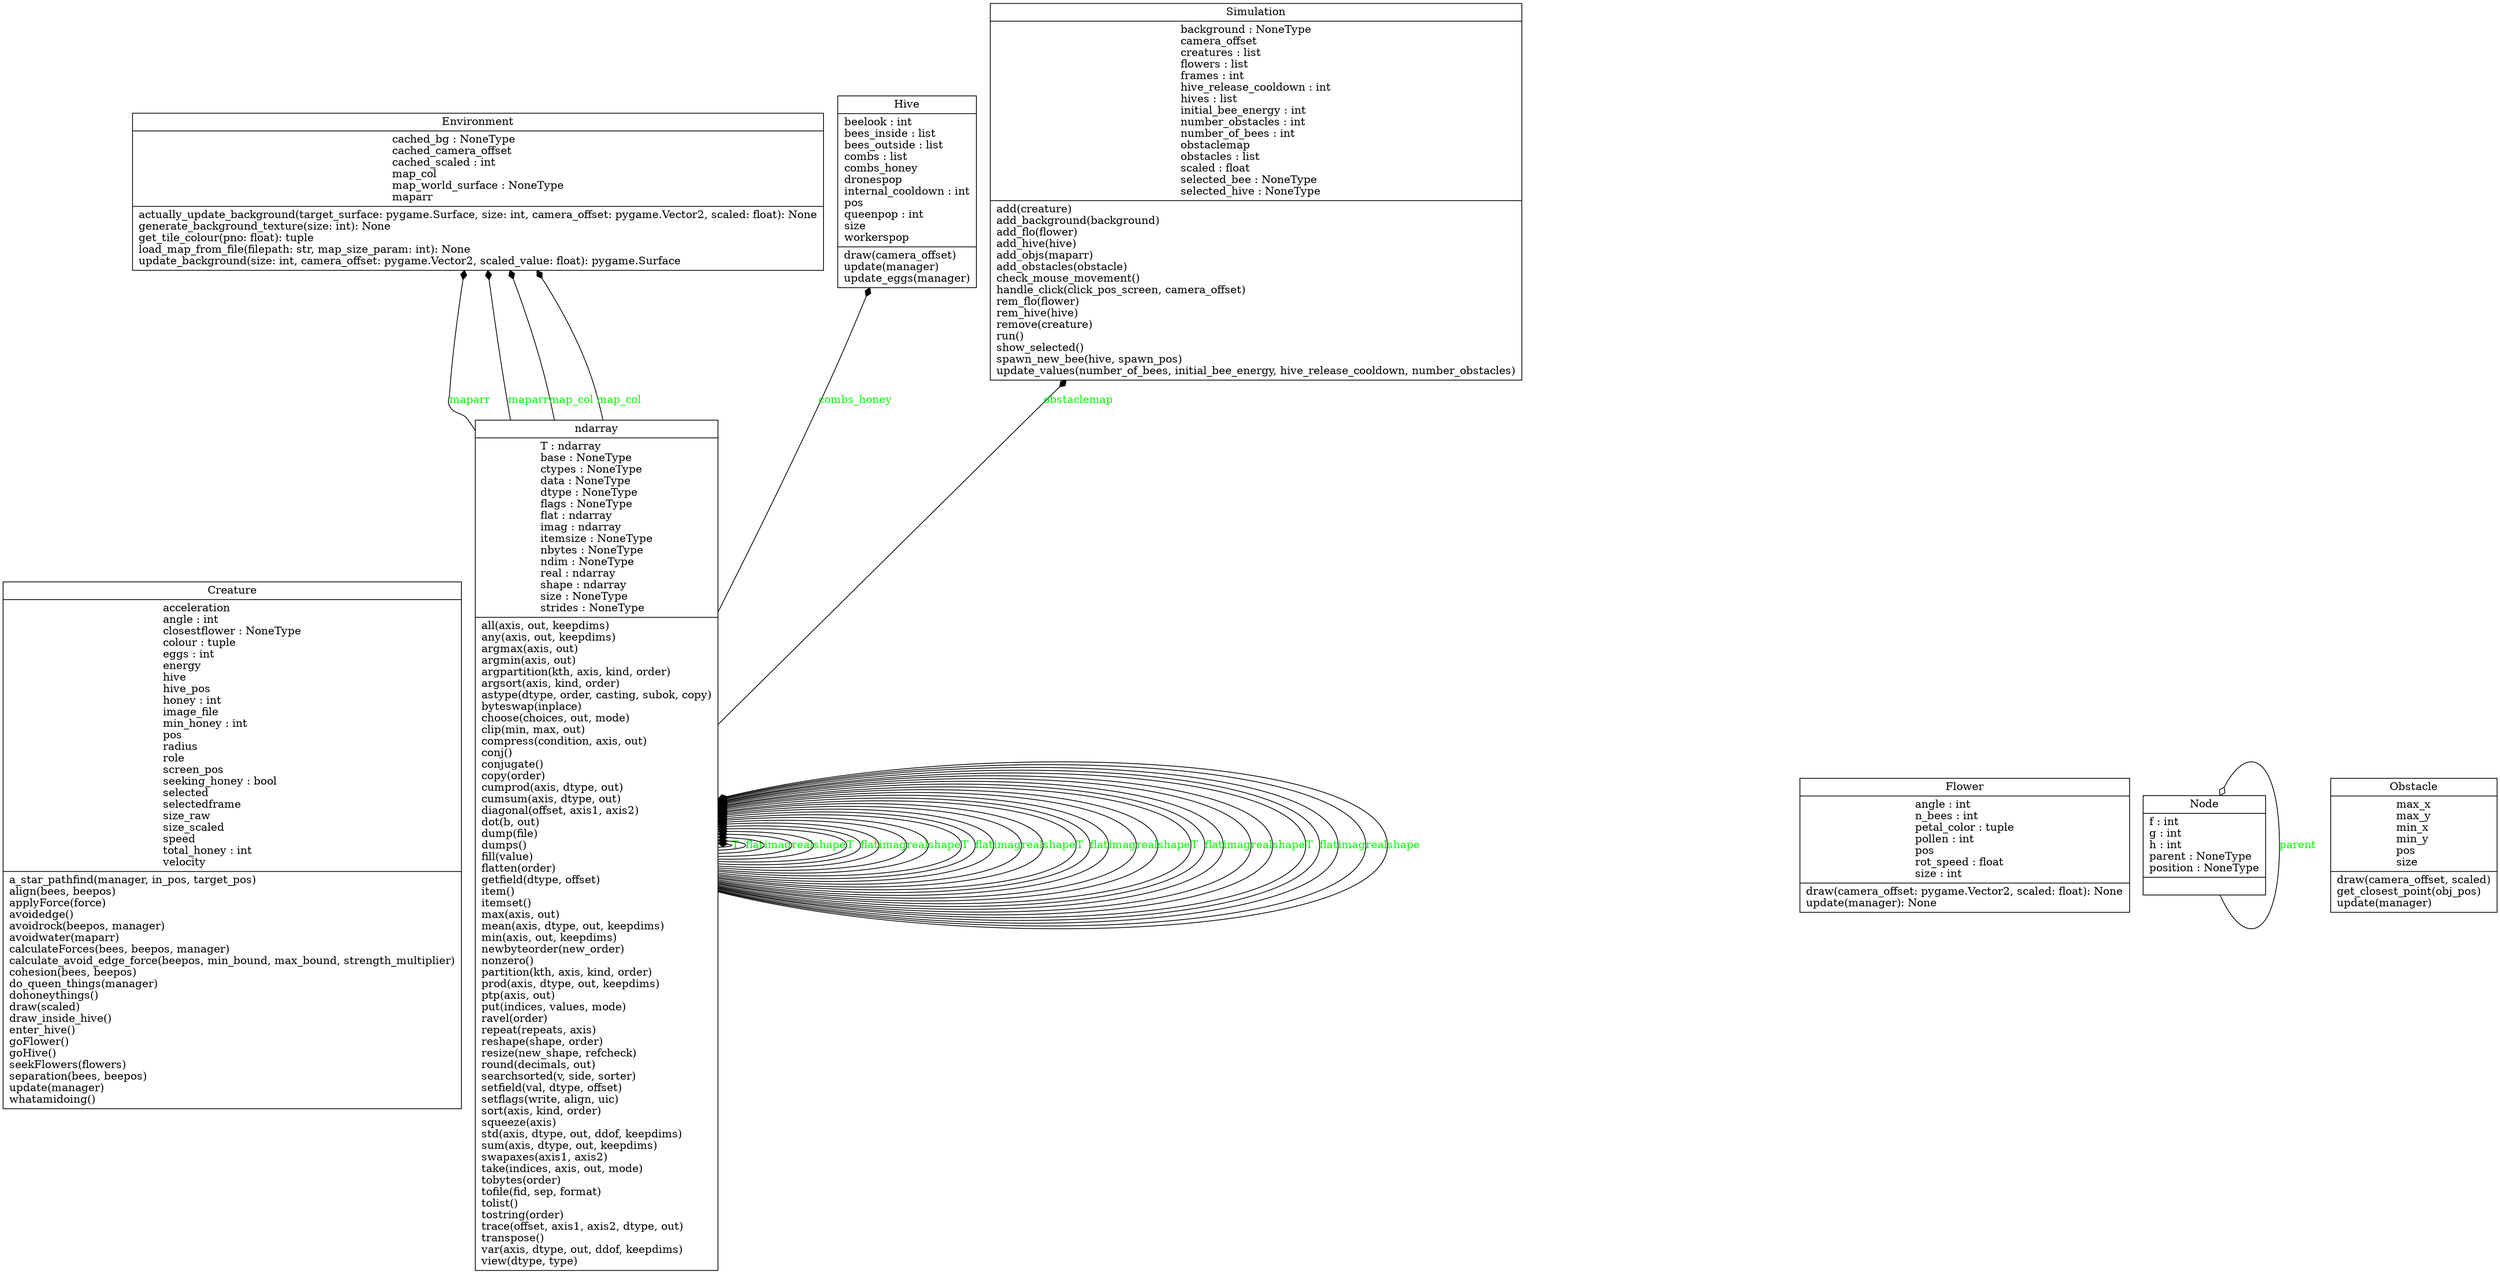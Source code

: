 digraph "classes" {
rankdir=BT
charset="utf-8"
"main.Creature" [color="black", fontcolor="black", label=<{Creature|acceleration<br ALIGN="LEFT"/>angle : int<br ALIGN="LEFT"/>closestflower : NoneType<br ALIGN="LEFT"/>colour : tuple<br ALIGN="LEFT"/>eggs : int<br ALIGN="LEFT"/>energy<br ALIGN="LEFT"/>hive<br ALIGN="LEFT"/>hive_pos<br ALIGN="LEFT"/>honey : int<br ALIGN="LEFT"/>image_file<br ALIGN="LEFT"/>min_honey : int<br ALIGN="LEFT"/>pos<br ALIGN="LEFT"/>radius<br ALIGN="LEFT"/>role<br ALIGN="LEFT"/>screen_pos<br ALIGN="LEFT"/>seeking_honey : bool<br ALIGN="LEFT"/>selected<br ALIGN="LEFT"/>selectedframe<br ALIGN="LEFT"/>size_raw<br ALIGN="LEFT"/>size_scaled<br ALIGN="LEFT"/>speed<br ALIGN="LEFT"/>total_honey : int<br ALIGN="LEFT"/>velocity<br ALIGN="LEFT"/>|a_star_pathfind(manager, in_pos, target_pos)<br ALIGN="LEFT"/>align(bees, beepos)<br ALIGN="LEFT"/>applyForce(force)<br ALIGN="LEFT"/>avoidedge()<br ALIGN="LEFT"/>avoidrock(beepos, manager)<br ALIGN="LEFT"/>avoidwater(maparr)<br ALIGN="LEFT"/>calculateForces(bees, beepos, manager)<br ALIGN="LEFT"/>calculate_avoid_edge_force(beepos, min_bound, max_bound, strength_multiplier)<br ALIGN="LEFT"/>cohesion(bees, beepos)<br ALIGN="LEFT"/>do_queen_things(manager)<br ALIGN="LEFT"/>dohoneythings()<br ALIGN="LEFT"/>draw(scaled)<br ALIGN="LEFT"/>draw_inside_hive()<br ALIGN="LEFT"/>enter_hive()<br ALIGN="LEFT"/>goFlower()<br ALIGN="LEFT"/>goHive()<br ALIGN="LEFT"/>seekFlowers(flowers)<br ALIGN="LEFT"/>separation(bees, beepos)<br ALIGN="LEFT"/>update(manager)<br ALIGN="LEFT"/>whatamidoing()<br ALIGN="LEFT"/>}>, shape="record", style="solid"];
"main.Environment" [color="black", fontcolor="black", label=<{Environment|cached_bg : NoneType<br ALIGN="LEFT"/>cached_camera_offset<br ALIGN="LEFT"/>cached_scaled : int<br ALIGN="LEFT"/>map_col<br ALIGN="LEFT"/>map_world_surface : NoneType<br ALIGN="LEFT"/>maparr<br ALIGN="LEFT"/>|actually_update_background(target_surface: pygame.Surface, size: int, camera_offset: pygame.Vector2, scaled: float): None<br ALIGN="LEFT"/>generate_background_texture(size: int): None<br ALIGN="LEFT"/>get_tile_colour(pno: float): tuple<br ALIGN="LEFT"/>load_map_from_file(filepath: str, map_size_param: int): None<br ALIGN="LEFT"/>update_background(size: int, camera_offset: pygame.Vector2, scaled_value: float): pygame.Surface<br ALIGN="LEFT"/>}>, shape="record", style="solid"];
"main.Flower" [color="black", fontcolor="black", label=<{Flower|angle : int<br ALIGN="LEFT"/>n_bees : int<br ALIGN="LEFT"/>petal_color : tuple<br ALIGN="LEFT"/>pollen : int<br ALIGN="LEFT"/>pos<br ALIGN="LEFT"/>rot_speed : float<br ALIGN="LEFT"/>size : int<br ALIGN="LEFT"/>|draw(camera_offset: pygame.Vector2, scaled: float): None<br ALIGN="LEFT"/>update(manager): None<br ALIGN="LEFT"/>}>, shape="record", style="solid"];
"main.Hive" [color="black", fontcolor="black", label=<{Hive|beelook : int<br ALIGN="LEFT"/>bees_inside : list<br ALIGN="LEFT"/>bees_outside : list<br ALIGN="LEFT"/>combs : list<br ALIGN="LEFT"/>combs_honey<br ALIGN="LEFT"/>dronespop<br ALIGN="LEFT"/>internal_cooldown : int<br ALIGN="LEFT"/>pos<br ALIGN="LEFT"/>queenpop : int<br ALIGN="LEFT"/>size<br ALIGN="LEFT"/>workerspop<br ALIGN="LEFT"/>|draw(camera_offset)<br ALIGN="LEFT"/>update(manager)<br ALIGN="LEFT"/>update_eggs(manager)<br ALIGN="LEFT"/>}>, shape="record", style="solid"];
"main.Node" [color="black", fontcolor="black", label=<{Node|f : int<br ALIGN="LEFT"/>g : int<br ALIGN="LEFT"/>h : int<br ALIGN="LEFT"/>parent : NoneType<br ALIGN="LEFT"/>position : NoneType<br ALIGN="LEFT"/>|}>, shape="record", style="solid"];
"main.Obstacle" [color="black", fontcolor="black", label=<{Obstacle|max_x<br ALIGN="LEFT"/>max_y<br ALIGN="LEFT"/>min_x<br ALIGN="LEFT"/>min_y<br ALIGN="LEFT"/>pos<br ALIGN="LEFT"/>size<br ALIGN="LEFT"/>|draw(camera_offset, scaled)<br ALIGN="LEFT"/>get_closest_point(obj_pos)<br ALIGN="LEFT"/>update(manager)<br ALIGN="LEFT"/>}>, shape="record", style="solid"];
"main.Simulation" [color="black", fontcolor="black", label=<{Simulation|background : NoneType<br ALIGN="LEFT"/>camera_offset<br ALIGN="LEFT"/>creatures : list<br ALIGN="LEFT"/>flowers : list<br ALIGN="LEFT"/>frames : int<br ALIGN="LEFT"/>hive_release_cooldown : int<br ALIGN="LEFT"/>hives : list<br ALIGN="LEFT"/>initial_bee_energy : int<br ALIGN="LEFT"/>number_obstacles : int<br ALIGN="LEFT"/>number_of_bees : int<br ALIGN="LEFT"/>obstaclemap<br ALIGN="LEFT"/>obstacles : list<br ALIGN="LEFT"/>scaled : float<br ALIGN="LEFT"/>selected_bee : NoneType<br ALIGN="LEFT"/>selected_hive : NoneType<br ALIGN="LEFT"/>|add(creature)<br ALIGN="LEFT"/>add_background(background)<br ALIGN="LEFT"/>add_flo(flower)<br ALIGN="LEFT"/>add_hive(hive)<br ALIGN="LEFT"/>add_objs(maparr)<br ALIGN="LEFT"/>add_obstacles(obstacle)<br ALIGN="LEFT"/>check_mouse_movement()<br ALIGN="LEFT"/>handle_click(click_pos_screen, camera_offset)<br ALIGN="LEFT"/>rem_flo(flower)<br ALIGN="LEFT"/>rem_hive(hive)<br ALIGN="LEFT"/>remove(creature)<br ALIGN="LEFT"/>run()<br ALIGN="LEFT"/>show_selected()<br ALIGN="LEFT"/>spawn_new_bee(hive, spawn_pos)<br ALIGN="LEFT"/>update_values(number_of_bees, initial_bee_energy, hive_release_cooldown, number_obstacles)<br ALIGN="LEFT"/>}>, shape="record", style="solid"];
".ndarray" [color="black", fontcolor="black", label=<{ndarray|T<br ALIGN="LEFT"/>base : NoneType<br ALIGN="LEFT"/>ctypes : NoneType<br ALIGN="LEFT"/>data : NoneType<br ALIGN="LEFT"/>dtype : NoneType<br ALIGN="LEFT"/>flags : NoneType<br ALIGN="LEFT"/>flat<br ALIGN="LEFT"/>imag<br ALIGN="LEFT"/>itemsize : NoneType<br ALIGN="LEFT"/>nbytes : NoneType<br ALIGN="LEFT"/>ndim : NoneType<br ALIGN="LEFT"/>real<br ALIGN="LEFT"/>shape<br ALIGN="LEFT"/>size : NoneType<br ALIGN="LEFT"/>strides : NoneType<br ALIGN="LEFT"/>|all(axis, out, keepdims)<br ALIGN="LEFT"/>any(axis, out, keepdims)<br ALIGN="LEFT"/>argmax(axis, out)<br ALIGN="LEFT"/>argmin(axis, out)<br ALIGN="LEFT"/>argpartition(kth, axis, kind, order)<br ALIGN="LEFT"/>argsort(axis, kind, order)<br ALIGN="LEFT"/>astype(dtype, order, casting, subok, copy)<br ALIGN="LEFT"/>byteswap(inplace)<br ALIGN="LEFT"/>choose(choices, out, mode)<br ALIGN="LEFT"/>clip(min, max, out)<br ALIGN="LEFT"/>compress(condition, axis, out)<br ALIGN="LEFT"/>conj()<br ALIGN="LEFT"/>conjugate()<br ALIGN="LEFT"/>copy(order)<br ALIGN="LEFT"/>cumprod(axis, dtype, out)<br ALIGN="LEFT"/>cumsum(axis, dtype, out)<br ALIGN="LEFT"/>diagonal(offset, axis1, axis2)<br ALIGN="LEFT"/>dot(b, out)<br ALIGN="LEFT"/>dump(file)<br ALIGN="LEFT"/>dumps()<br ALIGN="LEFT"/>fill(value)<br ALIGN="LEFT"/>flatten(order)<br ALIGN="LEFT"/>getfield(dtype, offset)<br ALIGN="LEFT"/>item()<br ALIGN="LEFT"/>itemset()<br ALIGN="LEFT"/>max(axis, out)<br ALIGN="LEFT"/>mean(axis, dtype, out, keepdims)<br ALIGN="LEFT"/>min(axis, out, keepdims)<br ALIGN="LEFT"/>newbyteorder(new_order)<br ALIGN="LEFT"/>nonzero()<br ALIGN="LEFT"/>partition(kth, axis, kind, order)<br ALIGN="LEFT"/>prod(axis, dtype, out, keepdims)<br ALIGN="LEFT"/>ptp(axis, out)<br ALIGN="LEFT"/>put(indices, values, mode)<br ALIGN="LEFT"/>ravel(order)<br ALIGN="LEFT"/>repeat(repeats, axis)<br ALIGN="LEFT"/>reshape(shape, order)<br ALIGN="LEFT"/>resize(new_shape, refcheck)<br ALIGN="LEFT"/>round(decimals, out)<br ALIGN="LEFT"/>searchsorted(v, side, sorter)<br ALIGN="LEFT"/>setfield(val, dtype, offset)<br ALIGN="LEFT"/>setflags(write, align, uic)<br ALIGN="LEFT"/>sort(axis, kind, order)<br ALIGN="LEFT"/>squeeze(axis)<br ALIGN="LEFT"/>std(axis, dtype, out, ddof, keepdims)<br ALIGN="LEFT"/>sum(axis, dtype, out, keepdims)<br ALIGN="LEFT"/>swapaxes(axis1, axis2)<br ALIGN="LEFT"/>take(indices, axis, out, mode)<br ALIGN="LEFT"/>tobytes(order)<br ALIGN="LEFT"/>tofile(fid, sep, format)<br ALIGN="LEFT"/>tolist()<br ALIGN="LEFT"/>tostring(order)<br ALIGN="LEFT"/>trace(offset, axis1, axis2, dtype, out)<br ALIGN="LEFT"/>transpose()<br ALIGN="LEFT"/>var(axis, dtype, out, ddof, keepdims)<br ALIGN="LEFT"/>view(dtype, type)<br ALIGN="LEFT"/>}>, shape="record", style="solid"];
".ndarray" [color="black", fontcolor="black", label=<{ndarray|T : ndarray<br ALIGN="LEFT"/>base : NoneType<br ALIGN="LEFT"/>ctypes : NoneType<br ALIGN="LEFT"/>data : NoneType<br ALIGN="LEFT"/>dtype : NoneType<br ALIGN="LEFT"/>flags : NoneType<br ALIGN="LEFT"/>flat : ndarray<br ALIGN="LEFT"/>imag : ndarray<br ALIGN="LEFT"/>itemsize : NoneType<br ALIGN="LEFT"/>nbytes : NoneType<br ALIGN="LEFT"/>ndim : NoneType<br ALIGN="LEFT"/>real : ndarray<br ALIGN="LEFT"/>shape : ndarray<br ALIGN="LEFT"/>size : NoneType<br ALIGN="LEFT"/>strides : NoneType<br ALIGN="LEFT"/>|all(axis, out, keepdims)<br ALIGN="LEFT"/>any(axis, out, keepdims)<br ALIGN="LEFT"/>argmax(axis, out)<br ALIGN="LEFT"/>argmin(axis, out)<br ALIGN="LEFT"/>argpartition(kth, axis, kind, order)<br ALIGN="LEFT"/>argsort(axis, kind, order)<br ALIGN="LEFT"/>astype(dtype, order, casting, subok, copy)<br ALIGN="LEFT"/>byteswap(inplace)<br ALIGN="LEFT"/>choose(choices, out, mode)<br ALIGN="LEFT"/>clip(min, max, out)<br ALIGN="LEFT"/>compress(condition, axis, out)<br ALIGN="LEFT"/>conj()<br ALIGN="LEFT"/>conjugate()<br ALIGN="LEFT"/>copy(order)<br ALIGN="LEFT"/>cumprod(axis, dtype, out)<br ALIGN="LEFT"/>cumsum(axis, dtype, out)<br ALIGN="LEFT"/>diagonal(offset, axis1, axis2)<br ALIGN="LEFT"/>dot(b, out)<br ALIGN="LEFT"/>dump(file)<br ALIGN="LEFT"/>dumps()<br ALIGN="LEFT"/>fill(value)<br ALIGN="LEFT"/>flatten(order)<br ALIGN="LEFT"/>getfield(dtype, offset)<br ALIGN="LEFT"/>item()<br ALIGN="LEFT"/>itemset()<br ALIGN="LEFT"/>max(axis, out)<br ALIGN="LEFT"/>mean(axis, dtype, out, keepdims)<br ALIGN="LEFT"/>min(axis, out, keepdims)<br ALIGN="LEFT"/>newbyteorder(new_order)<br ALIGN="LEFT"/>nonzero()<br ALIGN="LEFT"/>partition(kth, axis, kind, order)<br ALIGN="LEFT"/>prod(axis, dtype, out, keepdims)<br ALIGN="LEFT"/>ptp(axis, out)<br ALIGN="LEFT"/>put(indices, values, mode)<br ALIGN="LEFT"/>ravel(order)<br ALIGN="LEFT"/>repeat(repeats, axis)<br ALIGN="LEFT"/>reshape(shape, order)<br ALIGN="LEFT"/>resize(new_shape, refcheck)<br ALIGN="LEFT"/>round(decimals, out)<br ALIGN="LEFT"/>searchsorted(v, side, sorter)<br ALIGN="LEFT"/>setfield(val, dtype, offset)<br ALIGN="LEFT"/>setflags(write, align, uic)<br ALIGN="LEFT"/>sort(axis, kind, order)<br ALIGN="LEFT"/>squeeze(axis)<br ALIGN="LEFT"/>std(axis, dtype, out, ddof, keepdims)<br ALIGN="LEFT"/>sum(axis, dtype, out, keepdims)<br ALIGN="LEFT"/>swapaxes(axis1, axis2)<br ALIGN="LEFT"/>take(indices, axis, out, mode)<br ALIGN="LEFT"/>tobytes(order)<br ALIGN="LEFT"/>tofile(fid, sep, format)<br ALIGN="LEFT"/>tolist()<br ALIGN="LEFT"/>tostring(order)<br ALIGN="LEFT"/>trace(offset, axis1, axis2, dtype, out)<br ALIGN="LEFT"/>transpose()<br ALIGN="LEFT"/>var(axis, dtype, out, ddof, keepdims)<br ALIGN="LEFT"/>view(dtype, type)<br ALIGN="LEFT"/>}>, shape="record", style="solid"];
".ndarray" [color="black", fontcolor="black", label=<{ndarray|T : ndarray<br ALIGN="LEFT"/>base : NoneType<br ALIGN="LEFT"/>ctypes : NoneType<br ALIGN="LEFT"/>data : NoneType<br ALIGN="LEFT"/>dtype : NoneType<br ALIGN="LEFT"/>flags : NoneType<br ALIGN="LEFT"/>flat : ndarray<br ALIGN="LEFT"/>imag : ndarray<br ALIGN="LEFT"/>itemsize : NoneType<br ALIGN="LEFT"/>nbytes : NoneType<br ALIGN="LEFT"/>ndim : NoneType<br ALIGN="LEFT"/>real : ndarray<br ALIGN="LEFT"/>shape : ndarray<br ALIGN="LEFT"/>size : NoneType<br ALIGN="LEFT"/>strides : NoneType<br ALIGN="LEFT"/>|all(axis, out, keepdims)<br ALIGN="LEFT"/>any(axis, out, keepdims)<br ALIGN="LEFT"/>argmax(axis, out)<br ALIGN="LEFT"/>argmin(axis, out)<br ALIGN="LEFT"/>argpartition(kth, axis, kind, order)<br ALIGN="LEFT"/>argsort(axis, kind, order)<br ALIGN="LEFT"/>astype(dtype, order, casting, subok, copy)<br ALIGN="LEFT"/>byteswap(inplace)<br ALIGN="LEFT"/>choose(choices, out, mode)<br ALIGN="LEFT"/>clip(min, max, out)<br ALIGN="LEFT"/>compress(condition, axis, out)<br ALIGN="LEFT"/>conj()<br ALIGN="LEFT"/>conjugate()<br ALIGN="LEFT"/>copy(order)<br ALIGN="LEFT"/>cumprod(axis, dtype, out)<br ALIGN="LEFT"/>cumsum(axis, dtype, out)<br ALIGN="LEFT"/>diagonal(offset, axis1, axis2)<br ALIGN="LEFT"/>dot(b, out)<br ALIGN="LEFT"/>dump(file)<br ALIGN="LEFT"/>dumps()<br ALIGN="LEFT"/>fill(value)<br ALIGN="LEFT"/>flatten(order)<br ALIGN="LEFT"/>getfield(dtype, offset)<br ALIGN="LEFT"/>item()<br ALIGN="LEFT"/>itemset()<br ALIGN="LEFT"/>max(axis, out)<br ALIGN="LEFT"/>mean(axis, dtype, out, keepdims)<br ALIGN="LEFT"/>min(axis, out, keepdims)<br ALIGN="LEFT"/>newbyteorder(new_order)<br ALIGN="LEFT"/>nonzero()<br ALIGN="LEFT"/>partition(kth, axis, kind, order)<br ALIGN="LEFT"/>prod(axis, dtype, out, keepdims)<br ALIGN="LEFT"/>ptp(axis, out)<br ALIGN="LEFT"/>put(indices, values, mode)<br ALIGN="LEFT"/>ravel(order)<br ALIGN="LEFT"/>repeat(repeats, axis)<br ALIGN="LEFT"/>reshape(shape, order)<br ALIGN="LEFT"/>resize(new_shape, refcheck)<br ALIGN="LEFT"/>round(decimals, out)<br ALIGN="LEFT"/>searchsorted(v, side, sorter)<br ALIGN="LEFT"/>setfield(val, dtype, offset)<br ALIGN="LEFT"/>setflags(write, align, uic)<br ALIGN="LEFT"/>sort(axis, kind, order)<br ALIGN="LEFT"/>squeeze(axis)<br ALIGN="LEFT"/>std(axis, dtype, out, ddof, keepdims)<br ALIGN="LEFT"/>sum(axis, dtype, out, keepdims)<br ALIGN="LEFT"/>swapaxes(axis1, axis2)<br ALIGN="LEFT"/>take(indices, axis, out, mode)<br ALIGN="LEFT"/>tobytes(order)<br ALIGN="LEFT"/>tofile(fid, sep, format)<br ALIGN="LEFT"/>tolist()<br ALIGN="LEFT"/>tostring(order)<br ALIGN="LEFT"/>trace(offset, axis1, axis2, dtype, out)<br ALIGN="LEFT"/>transpose()<br ALIGN="LEFT"/>var(axis, dtype, out, ddof, keepdims)<br ALIGN="LEFT"/>view(dtype, type)<br ALIGN="LEFT"/>}>, shape="record", style="solid"];
".ndarray" [color="black", fontcolor="black", label=<{ndarray|T : ndarray<br ALIGN="LEFT"/>base : NoneType<br ALIGN="LEFT"/>ctypes : NoneType<br ALIGN="LEFT"/>data : NoneType<br ALIGN="LEFT"/>dtype : NoneType<br ALIGN="LEFT"/>flags : NoneType<br ALIGN="LEFT"/>flat : ndarray<br ALIGN="LEFT"/>imag : ndarray<br ALIGN="LEFT"/>itemsize : NoneType<br ALIGN="LEFT"/>nbytes : NoneType<br ALIGN="LEFT"/>ndim : NoneType<br ALIGN="LEFT"/>real : ndarray<br ALIGN="LEFT"/>shape : ndarray<br ALIGN="LEFT"/>size : NoneType<br ALIGN="LEFT"/>strides : NoneType<br ALIGN="LEFT"/>|all(axis, out, keepdims)<br ALIGN="LEFT"/>any(axis, out, keepdims)<br ALIGN="LEFT"/>argmax(axis, out)<br ALIGN="LEFT"/>argmin(axis, out)<br ALIGN="LEFT"/>argpartition(kth, axis, kind, order)<br ALIGN="LEFT"/>argsort(axis, kind, order)<br ALIGN="LEFT"/>astype(dtype, order, casting, subok, copy)<br ALIGN="LEFT"/>byteswap(inplace)<br ALIGN="LEFT"/>choose(choices, out, mode)<br ALIGN="LEFT"/>clip(min, max, out)<br ALIGN="LEFT"/>compress(condition, axis, out)<br ALIGN="LEFT"/>conj()<br ALIGN="LEFT"/>conjugate()<br ALIGN="LEFT"/>copy(order)<br ALIGN="LEFT"/>cumprod(axis, dtype, out)<br ALIGN="LEFT"/>cumsum(axis, dtype, out)<br ALIGN="LEFT"/>diagonal(offset, axis1, axis2)<br ALIGN="LEFT"/>dot(b, out)<br ALIGN="LEFT"/>dump(file)<br ALIGN="LEFT"/>dumps()<br ALIGN="LEFT"/>fill(value)<br ALIGN="LEFT"/>flatten(order)<br ALIGN="LEFT"/>getfield(dtype, offset)<br ALIGN="LEFT"/>item()<br ALIGN="LEFT"/>itemset()<br ALIGN="LEFT"/>max(axis, out)<br ALIGN="LEFT"/>mean(axis, dtype, out, keepdims)<br ALIGN="LEFT"/>min(axis, out, keepdims)<br ALIGN="LEFT"/>newbyteorder(new_order)<br ALIGN="LEFT"/>nonzero()<br ALIGN="LEFT"/>partition(kth, axis, kind, order)<br ALIGN="LEFT"/>prod(axis, dtype, out, keepdims)<br ALIGN="LEFT"/>ptp(axis, out)<br ALIGN="LEFT"/>put(indices, values, mode)<br ALIGN="LEFT"/>ravel(order)<br ALIGN="LEFT"/>repeat(repeats, axis)<br ALIGN="LEFT"/>reshape(shape, order)<br ALIGN="LEFT"/>resize(new_shape, refcheck)<br ALIGN="LEFT"/>round(decimals, out)<br ALIGN="LEFT"/>searchsorted(v, side, sorter)<br ALIGN="LEFT"/>setfield(val, dtype, offset)<br ALIGN="LEFT"/>setflags(write, align, uic)<br ALIGN="LEFT"/>sort(axis, kind, order)<br ALIGN="LEFT"/>squeeze(axis)<br ALIGN="LEFT"/>std(axis, dtype, out, ddof, keepdims)<br ALIGN="LEFT"/>sum(axis, dtype, out, keepdims)<br ALIGN="LEFT"/>swapaxes(axis1, axis2)<br ALIGN="LEFT"/>take(indices, axis, out, mode)<br ALIGN="LEFT"/>tobytes(order)<br ALIGN="LEFT"/>tofile(fid, sep, format)<br ALIGN="LEFT"/>tolist()<br ALIGN="LEFT"/>tostring(order)<br ALIGN="LEFT"/>trace(offset, axis1, axis2, dtype, out)<br ALIGN="LEFT"/>transpose()<br ALIGN="LEFT"/>var(axis, dtype, out, ddof, keepdims)<br ALIGN="LEFT"/>view(dtype, type)<br ALIGN="LEFT"/>}>, shape="record", style="solid"];
".ndarray" [color="black", fontcolor="black", label=<{ndarray|T : ndarray<br ALIGN="LEFT"/>base : NoneType<br ALIGN="LEFT"/>ctypes : NoneType<br ALIGN="LEFT"/>data : NoneType<br ALIGN="LEFT"/>dtype : NoneType<br ALIGN="LEFT"/>flags : NoneType<br ALIGN="LEFT"/>flat : ndarray<br ALIGN="LEFT"/>imag : ndarray<br ALIGN="LEFT"/>itemsize : NoneType<br ALIGN="LEFT"/>nbytes : NoneType<br ALIGN="LEFT"/>ndim : NoneType<br ALIGN="LEFT"/>real : ndarray<br ALIGN="LEFT"/>shape : ndarray<br ALIGN="LEFT"/>size : NoneType<br ALIGN="LEFT"/>strides : NoneType<br ALIGN="LEFT"/>|all(axis, out, keepdims)<br ALIGN="LEFT"/>any(axis, out, keepdims)<br ALIGN="LEFT"/>argmax(axis, out)<br ALIGN="LEFT"/>argmin(axis, out)<br ALIGN="LEFT"/>argpartition(kth, axis, kind, order)<br ALIGN="LEFT"/>argsort(axis, kind, order)<br ALIGN="LEFT"/>astype(dtype, order, casting, subok, copy)<br ALIGN="LEFT"/>byteswap(inplace)<br ALIGN="LEFT"/>choose(choices, out, mode)<br ALIGN="LEFT"/>clip(min, max, out)<br ALIGN="LEFT"/>compress(condition, axis, out)<br ALIGN="LEFT"/>conj()<br ALIGN="LEFT"/>conjugate()<br ALIGN="LEFT"/>copy(order)<br ALIGN="LEFT"/>cumprod(axis, dtype, out)<br ALIGN="LEFT"/>cumsum(axis, dtype, out)<br ALIGN="LEFT"/>diagonal(offset, axis1, axis2)<br ALIGN="LEFT"/>dot(b, out)<br ALIGN="LEFT"/>dump(file)<br ALIGN="LEFT"/>dumps()<br ALIGN="LEFT"/>fill(value)<br ALIGN="LEFT"/>flatten(order)<br ALIGN="LEFT"/>getfield(dtype, offset)<br ALIGN="LEFT"/>item()<br ALIGN="LEFT"/>itemset()<br ALIGN="LEFT"/>max(axis, out)<br ALIGN="LEFT"/>mean(axis, dtype, out, keepdims)<br ALIGN="LEFT"/>min(axis, out, keepdims)<br ALIGN="LEFT"/>newbyteorder(new_order)<br ALIGN="LEFT"/>nonzero()<br ALIGN="LEFT"/>partition(kth, axis, kind, order)<br ALIGN="LEFT"/>prod(axis, dtype, out, keepdims)<br ALIGN="LEFT"/>ptp(axis, out)<br ALIGN="LEFT"/>put(indices, values, mode)<br ALIGN="LEFT"/>ravel(order)<br ALIGN="LEFT"/>repeat(repeats, axis)<br ALIGN="LEFT"/>reshape(shape, order)<br ALIGN="LEFT"/>resize(new_shape, refcheck)<br ALIGN="LEFT"/>round(decimals, out)<br ALIGN="LEFT"/>searchsorted(v, side, sorter)<br ALIGN="LEFT"/>setfield(val, dtype, offset)<br ALIGN="LEFT"/>setflags(write, align, uic)<br ALIGN="LEFT"/>sort(axis, kind, order)<br ALIGN="LEFT"/>squeeze(axis)<br ALIGN="LEFT"/>std(axis, dtype, out, ddof, keepdims)<br ALIGN="LEFT"/>sum(axis, dtype, out, keepdims)<br ALIGN="LEFT"/>swapaxes(axis1, axis2)<br ALIGN="LEFT"/>take(indices, axis, out, mode)<br ALIGN="LEFT"/>tobytes(order)<br ALIGN="LEFT"/>tofile(fid, sep, format)<br ALIGN="LEFT"/>tolist()<br ALIGN="LEFT"/>tostring(order)<br ALIGN="LEFT"/>trace(offset, axis1, axis2, dtype, out)<br ALIGN="LEFT"/>transpose()<br ALIGN="LEFT"/>var(axis, dtype, out, ddof, keepdims)<br ALIGN="LEFT"/>view(dtype, type)<br ALIGN="LEFT"/>}>, shape="record", style="solid"];
".ndarray" [color="black", fontcolor="black", label=<{ndarray|T : ndarray<br ALIGN="LEFT"/>base : NoneType<br ALIGN="LEFT"/>ctypes : NoneType<br ALIGN="LEFT"/>data : NoneType<br ALIGN="LEFT"/>dtype : NoneType<br ALIGN="LEFT"/>flags : NoneType<br ALIGN="LEFT"/>flat : ndarray<br ALIGN="LEFT"/>imag : ndarray<br ALIGN="LEFT"/>itemsize : NoneType<br ALIGN="LEFT"/>nbytes : NoneType<br ALIGN="LEFT"/>ndim : NoneType<br ALIGN="LEFT"/>real : ndarray<br ALIGN="LEFT"/>shape : ndarray<br ALIGN="LEFT"/>size : NoneType<br ALIGN="LEFT"/>strides : NoneType<br ALIGN="LEFT"/>|all(axis, out, keepdims)<br ALIGN="LEFT"/>any(axis, out, keepdims)<br ALIGN="LEFT"/>argmax(axis, out)<br ALIGN="LEFT"/>argmin(axis, out)<br ALIGN="LEFT"/>argpartition(kth, axis, kind, order)<br ALIGN="LEFT"/>argsort(axis, kind, order)<br ALIGN="LEFT"/>astype(dtype, order, casting, subok, copy)<br ALIGN="LEFT"/>byteswap(inplace)<br ALIGN="LEFT"/>choose(choices, out, mode)<br ALIGN="LEFT"/>clip(min, max, out)<br ALIGN="LEFT"/>compress(condition, axis, out)<br ALIGN="LEFT"/>conj()<br ALIGN="LEFT"/>conjugate()<br ALIGN="LEFT"/>copy(order)<br ALIGN="LEFT"/>cumprod(axis, dtype, out)<br ALIGN="LEFT"/>cumsum(axis, dtype, out)<br ALIGN="LEFT"/>diagonal(offset, axis1, axis2)<br ALIGN="LEFT"/>dot(b, out)<br ALIGN="LEFT"/>dump(file)<br ALIGN="LEFT"/>dumps()<br ALIGN="LEFT"/>fill(value)<br ALIGN="LEFT"/>flatten(order)<br ALIGN="LEFT"/>getfield(dtype, offset)<br ALIGN="LEFT"/>item()<br ALIGN="LEFT"/>itemset()<br ALIGN="LEFT"/>max(axis, out)<br ALIGN="LEFT"/>mean(axis, dtype, out, keepdims)<br ALIGN="LEFT"/>min(axis, out, keepdims)<br ALIGN="LEFT"/>newbyteorder(new_order)<br ALIGN="LEFT"/>nonzero()<br ALIGN="LEFT"/>partition(kth, axis, kind, order)<br ALIGN="LEFT"/>prod(axis, dtype, out, keepdims)<br ALIGN="LEFT"/>ptp(axis, out)<br ALIGN="LEFT"/>put(indices, values, mode)<br ALIGN="LEFT"/>ravel(order)<br ALIGN="LEFT"/>repeat(repeats, axis)<br ALIGN="LEFT"/>reshape(shape, order)<br ALIGN="LEFT"/>resize(new_shape, refcheck)<br ALIGN="LEFT"/>round(decimals, out)<br ALIGN="LEFT"/>searchsorted(v, side, sorter)<br ALIGN="LEFT"/>setfield(val, dtype, offset)<br ALIGN="LEFT"/>setflags(write, align, uic)<br ALIGN="LEFT"/>sort(axis, kind, order)<br ALIGN="LEFT"/>squeeze(axis)<br ALIGN="LEFT"/>std(axis, dtype, out, ddof, keepdims)<br ALIGN="LEFT"/>sum(axis, dtype, out, keepdims)<br ALIGN="LEFT"/>swapaxes(axis1, axis2)<br ALIGN="LEFT"/>take(indices, axis, out, mode)<br ALIGN="LEFT"/>tobytes(order)<br ALIGN="LEFT"/>tofile(fid, sep, format)<br ALIGN="LEFT"/>tolist()<br ALIGN="LEFT"/>tostring(order)<br ALIGN="LEFT"/>trace(offset, axis1, axis2, dtype, out)<br ALIGN="LEFT"/>transpose()<br ALIGN="LEFT"/>var(axis, dtype, out, ddof, keepdims)<br ALIGN="LEFT"/>view(dtype, type)<br ALIGN="LEFT"/>}>, shape="record", style="solid"];
".ndarray" [color="black", fontcolor="black", label=<{ndarray|T<br ALIGN="LEFT"/>base : NoneType<br ALIGN="LEFT"/>ctypes : NoneType<br ALIGN="LEFT"/>data : NoneType<br ALIGN="LEFT"/>dtype : NoneType<br ALIGN="LEFT"/>flags : NoneType<br ALIGN="LEFT"/>flat<br ALIGN="LEFT"/>imag<br ALIGN="LEFT"/>itemsize : NoneType<br ALIGN="LEFT"/>nbytes : NoneType<br ALIGN="LEFT"/>ndim : NoneType<br ALIGN="LEFT"/>real<br ALIGN="LEFT"/>shape<br ALIGN="LEFT"/>size : NoneType<br ALIGN="LEFT"/>strides : NoneType<br ALIGN="LEFT"/>|all(axis, out, keepdims)<br ALIGN="LEFT"/>any(axis, out, keepdims)<br ALIGN="LEFT"/>argmax(axis, out)<br ALIGN="LEFT"/>argmin(axis, out)<br ALIGN="LEFT"/>argpartition(kth, axis, kind, order)<br ALIGN="LEFT"/>argsort(axis, kind, order)<br ALIGN="LEFT"/>astype(dtype, order, casting, subok, copy)<br ALIGN="LEFT"/>byteswap(inplace)<br ALIGN="LEFT"/>choose(choices, out, mode)<br ALIGN="LEFT"/>clip(min, max, out)<br ALIGN="LEFT"/>compress(condition, axis, out)<br ALIGN="LEFT"/>conj()<br ALIGN="LEFT"/>conjugate()<br ALIGN="LEFT"/>copy(order)<br ALIGN="LEFT"/>cumprod(axis, dtype, out)<br ALIGN="LEFT"/>cumsum(axis, dtype, out)<br ALIGN="LEFT"/>diagonal(offset, axis1, axis2)<br ALIGN="LEFT"/>dot(b, out)<br ALIGN="LEFT"/>dump(file)<br ALIGN="LEFT"/>dumps()<br ALIGN="LEFT"/>fill(value)<br ALIGN="LEFT"/>flatten(order)<br ALIGN="LEFT"/>getfield(dtype, offset)<br ALIGN="LEFT"/>item()<br ALIGN="LEFT"/>itemset()<br ALIGN="LEFT"/>max(axis, out)<br ALIGN="LEFT"/>mean(axis, dtype, out, keepdims)<br ALIGN="LEFT"/>min(axis, out, keepdims)<br ALIGN="LEFT"/>newbyteorder(new_order)<br ALIGN="LEFT"/>nonzero()<br ALIGN="LEFT"/>partition(kth, axis, kind, order)<br ALIGN="LEFT"/>prod(axis, dtype, out, keepdims)<br ALIGN="LEFT"/>ptp(axis, out)<br ALIGN="LEFT"/>put(indices, values, mode)<br ALIGN="LEFT"/>ravel(order)<br ALIGN="LEFT"/>repeat(repeats, axis)<br ALIGN="LEFT"/>reshape(shape, order)<br ALIGN="LEFT"/>resize(new_shape, refcheck)<br ALIGN="LEFT"/>round(decimals, out)<br ALIGN="LEFT"/>searchsorted(v, side, sorter)<br ALIGN="LEFT"/>setfield(val, dtype, offset)<br ALIGN="LEFT"/>setflags(write, align, uic)<br ALIGN="LEFT"/>sort(axis, kind, order)<br ALIGN="LEFT"/>squeeze(axis)<br ALIGN="LEFT"/>std(axis, dtype, out, ddof, keepdims)<br ALIGN="LEFT"/>sum(axis, dtype, out, keepdims)<br ALIGN="LEFT"/>swapaxes(axis1, axis2)<br ALIGN="LEFT"/>take(indices, axis, out, mode)<br ALIGN="LEFT"/>tobytes(order)<br ALIGN="LEFT"/>tofile(fid, sep, format)<br ALIGN="LEFT"/>tolist()<br ALIGN="LEFT"/>tostring(order)<br ALIGN="LEFT"/>trace(offset, axis1, axis2, dtype, out)<br ALIGN="LEFT"/>transpose()<br ALIGN="LEFT"/>var(axis, dtype, out, ddof, keepdims)<br ALIGN="LEFT"/>view(dtype, type)<br ALIGN="LEFT"/>}>, shape="record", style="solid"];
".ndarray" [color="black", fontcolor="black", label=<{ndarray|T : ndarray<br ALIGN="LEFT"/>base : NoneType<br ALIGN="LEFT"/>ctypes : NoneType<br ALIGN="LEFT"/>data : NoneType<br ALIGN="LEFT"/>dtype : NoneType<br ALIGN="LEFT"/>flags : NoneType<br ALIGN="LEFT"/>flat : ndarray<br ALIGN="LEFT"/>imag : ndarray<br ALIGN="LEFT"/>itemsize : NoneType<br ALIGN="LEFT"/>nbytes : NoneType<br ALIGN="LEFT"/>ndim : NoneType<br ALIGN="LEFT"/>real : ndarray<br ALIGN="LEFT"/>shape : ndarray<br ALIGN="LEFT"/>size : NoneType<br ALIGN="LEFT"/>strides : NoneType<br ALIGN="LEFT"/>|all(axis, out, keepdims)<br ALIGN="LEFT"/>any(axis, out, keepdims)<br ALIGN="LEFT"/>argmax(axis, out)<br ALIGN="LEFT"/>argmin(axis, out)<br ALIGN="LEFT"/>argpartition(kth, axis, kind, order)<br ALIGN="LEFT"/>argsort(axis, kind, order)<br ALIGN="LEFT"/>astype(dtype, order, casting, subok, copy)<br ALIGN="LEFT"/>byteswap(inplace)<br ALIGN="LEFT"/>choose(choices, out, mode)<br ALIGN="LEFT"/>clip(min, max, out)<br ALIGN="LEFT"/>compress(condition, axis, out)<br ALIGN="LEFT"/>conj()<br ALIGN="LEFT"/>conjugate()<br ALIGN="LEFT"/>copy(order)<br ALIGN="LEFT"/>cumprod(axis, dtype, out)<br ALIGN="LEFT"/>cumsum(axis, dtype, out)<br ALIGN="LEFT"/>diagonal(offset, axis1, axis2)<br ALIGN="LEFT"/>dot(b, out)<br ALIGN="LEFT"/>dump(file)<br ALIGN="LEFT"/>dumps()<br ALIGN="LEFT"/>fill(value)<br ALIGN="LEFT"/>flatten(order)<br ALIGN="LEFT"/>getfield(dtype, offset)<br ALIGN="LEFT"/>item()<br ALIGN="LEFT"/>itemset()<br ALIGN="LEFT"/>max(axis, out)<br ALIGN="LEFT"/>mean(axis, dtype, out, keepdims)<br ALIGN="LEFT"/>min(axis, out, keepdims)<br ALIGN="LEFT"/>newbyteorder(new_order)<br ALIGN="LEFT"/>nonzero()<br ALIGN="LEFT"/>partition(kth, axis, kind, order)<br ALIGN="LEFT"/>prod(axis, dtype, out, keepdims)<br ALIGN="LEFT"/>ptp(axis, out)<br ALIGN="LEFT"/>put(indices, values, mode)<br ALIGN="LEFT"/>ravel(order)<br ALIGN="LEFT"/>repeat(repeats, axis)<br ALIGN="LEFT"/>reshape(shape, order)<br ALIGN="LEFT"/>resize(new_shape, refcheck)<br ALIGN="LEFT"/>round(decimals, out)<br ALIGN="LEFT"/>searchsorted(v, side, sorter)<br ALIGN="LEFT"/>setfield(val, dtype, offset)<br ALIGN="LEFT"/>setflags(write, align, uic)<br ALIGN="LEFT"/>sort(axis, kind, order)<br ALIGN="LEFT"/>squeeze(axis)<br ALIGN="LEFT"/>std(axis, dtype, out, ddof, keepdims)<br ALIGN="LEFT"/>sum(axis, dtype, out, keepdims)<br ALIGN="LEFT"/>swapaxes(axis1, axis2)<br ALIGN="LEFT"/>take(indices, axis, out, mode)<br ALIGN="LEFT"/>tobytes(order)<br ALIGN="LEFT"/>tofile(fid, sep, format)<br ALIGN="LEFT"/>tolist()<br ALIGN="LEFT"/>tostring(order)<br ALIGN="LEFT"/>trace(offset, axis1, axis2, dtype, out)<br ALIGN="LEFT"/>transpose()<br ALIGN="LEFT"/>var(axis, dtype, out, ddof, keepdims)<br ALIGN="LEFT"/>view(dtype, type)<br ALIGN="LEFT"/>}>, shape="record", style="solid"];
".ndarray" [color="black", fontcolor="black", label=<{ndarray|T : ndarray<br ALIGN="LEFT"/>base : NoneType<br ALIGN="LEFT"/>ctypes : NoneType<br ALIGN="LEFT"/>data : NoneType<br ALIGN="LEFT"/>dtype : NoneType<br ALIGN="LEFT"/>flags : NoneType<br ALIGN="LEFT"/>flat : ndarray<br ALIGN="LEFT"/>imag : ndarray<br ALIGN="LEFT"/>itemsize : NoneType<br ALIGN="LEFT"/>nbytes : NoneType<br ALIGN="LEFT"/>ndim : NoneType<br ALIGN="LEFT"/>real : ndarray<br ALIGN="LEFT"/>shape : ndarray<br ALIGN="LEFT"/>size : NoneType<br ALIGN="LEFT"/>strides : NoneType<br ALIGN="LEFT"/>|all(axis, out, keepdims)<br ALIGN="LEFT"/>any(axis, out, keepdims)<br ALIGN="LEFT"/>argmax(axis, out)<br ALIGN="LEFT"/>argmin(axis, out)<br ALIGN="LEFT"/>argpartition(kth, axis, kind, order)<br ALIGN="LEFT"/>argsort(axis, kind, order)<br ALIGN="LEFT"/>astype(dtype, order, casting, subok, copy)<br ALIGN="LEFT"/>byteswap(inplace)<br ALIGN="LEFT"/>choose(choices, out, mode)<br ALIGN="LEFT"/>clip(min, max, out)<br ALIGN="LEFT"/>compress(condition, axis, out)<br ALIGN="LEFT"/>conj()<br ALIGN="LEFT"/>conjugate()<br ALIGN="LEFT"/>copy(order)<br ALIGN="LEFT"/>cumprod(axis, dtype, out)<br ALIGN="LEFT"/>cumsum(axis, dtype, out)<br ALIGN="LEFT"/>diagonal(offset, axis1, axis2)<br ALIGN="LEFT"/>dot(b, out)<br ALIGN="LEFT"/>dump(file)<br ALIGN="LEFT"/>dumps()<br ALIGN="LEFT"/>fill(value)<br ALIGN="LEFT"/>flatten(order)<br ALIGN="LEFT"/>getfield(dtype, offset)<br ALIGN="LEFT"/>item()<br ALIGN="LEFT"/>itemset()<br ALIGN="LEFT"/>max(axis, out)<br ALIGN="LEFT"/>mean(axis, dtype, out, keepdims)<br ALIGN="LEFT"/>min(axis, out, keepdims)<br ALIGN="LEFT"/>newbyteorder(new_order)<br ALIGN="LEFT"/>nonzero()<br ALIGN="LEFT"/>partition(kth, axis, kind, order)<br ALIGN="LEFT"/>prod(axis, dtype, out, keepdims)<br ALIGN="LEFT"/>ptp(axis, out)<br ALIGN="LEFT"/>put(indices, values, mode)<br ALIGN="LEFT"/>ravel(order)<br ALIGN="LEFT"/>repeat(repeats, axis)<br ALIGN="LEFT"/>reshape(shape, order)<br ALIGN="LEFT"/>resize(new_shape, refcheck)<br ALIGN="LEFT"/>round(decimals, out)<br ALIGN="LEFT"/>searchsorted(v, side, sorter)<br ALIGN="LEFT"/>setfield(val, dtype, offset)<br ALIGN="LEFT"/>setflags(write, align, uic)<br ALIGN="LEFT"/>sort(axis, kind, order)<br ALIGN="LEFT"/>squeeze(axis)<br ALIGN="LEFT"/>std(axis, dtype, out, ddof, keepdims)<br ALIGN="LEFT"/>sum(axis, dtype, out, keepdims)<br ALIGN="LEFT"/>swapaxes(axis1, axis2)<br ALIGN="LEFT"/>take(indices, axis, out, mode)<br ALIGN="LEFT"/>tobytes(order)<br ALIGN="LEFT"/>tofile(fid, sep, format)<br ALIGN="LEFT"/>tolist()<br ALIGN="LEFT"/>tostring(order)<br ALIGN="LEFT"/>trace(offset, axis1, axis2, dtype, out)<br ALIGN="LEFT"/>transpose()<br ALIGN="LEFT"/>var(axis, dtype, out, ddof, keepdims)<br ALIGN="LEFT"/>view(dtype, type)<br ALIGN="LEFT"/>}>, shape="record", style="solid"];
".ndarray" [color="black", fontcolor="black", label=<{ndarray|T : ndarray<br ALIGN="LEFT"/>base : NoneType<br ALIGN="LEFT"/>ctypes : NoneType<br ALIGN="LEFT"/>data : NoneType<br ALIGN="LEFT"/>dtype : NoneType<br ALIGN="LEFT"/>flags : NoneType<br ALIGN="LEFT"/>flat : ndarray<br ALIGN="LEFT"/>imag : ndarray<br ALIGN="LEFT"/>itemsize : NoneType<br ALIGN="LEFT"/>nbytes : NoneType<br ALIGN="LEFT"/>ndim : NoneType<br ALIGN="LEFT"/>real : ndarray<br ALIGN="LEFT"/>shape : ndarray<br ALIGN="LEFT"/>size : NoneType<br ALIGN="LEFT"/>strides : NoneType<br ALIGN="LEFT"/>|all(axis, out, keepdims)<br ALIGN="LEFT"/>any(axis, out, keepdims)<br ALIGN="LEFT"/>argmax(axis, out)<br ALIGN="LEFT"/>argmin(axis, out)<br ALIGN="LEFT"/>argpartition(kth, axis, kind, order)<br ALIGN="LEFT"/>argsort(axis, kind, order)<br ALIGN="LEFT"/>astype(dtype, order, casting, subok, copy)<br ALIGN="LEFT"/>byteswap(inplace)<br ALIGN="LEFT"/>choose(choices, out, mode)<br ALIGN="LEFT"/>clip(min, max, out)<br ALIGN="LEFT"/>compress(condition, axis, out)<br ALIGN="LEFT"/>conj()<br ALIGN="LEFT"/>conjugate()<br ALIGN="LEFT"/>copy(order)<br ALIGN="LEFT"/>cumprod(axis, dtype, out)<br ALIGN="LEFT"/>cumsum(axis, dtype, out)<br ALIGN="LEFT"/>diagonal(offset, axis1, axis2)<br ALIGN="LEFT"/>dot(b, out)<br ALIGN="LEFT"/>dump(file)<br ALIGN="LEFT"/>dumps()<br ALIGN="LEFT"/>fill(value)<br ALIGN="LEFT"/>flatten(order)<br ALIGN="LEFT"/>getfield(dtype, offset)<br ALIGN="LEFT"/>item()<br ALIGN="LEFT"/>itemset()<br ALIGN="LEFT"/>max(axis, out)<br ALIGN="LEFT"/>mean(axis, dtype, out, keepdims)<br ALIGN="LEFT"/>min(axis, out, keepdims)<br ALIGN="LEFT"/>newbyteorder(new_order)<br ALIGN="LEFT"/>nonzero()<br ALIGN="LEFT"/>partition(kth, axis, kind, order)<br ALIGN="LEFT"/>prod(axis, dtype, out, keepdims)<br ALIGN="LEFT"/>ptp(axis, out)<br ALIGN="LEFT"/>put(indices, values, mode)<br ALIGN="LEFT"/>ravel(order)<br ALIGN="LEFT"/>repeat(repeats, axis)<br ALIGN="LEFT"/>reshape(shape, order)<br ALIGN="LEFT"/>resize(new_shape, refcheck)<br ALIGN="LEFT"/>round(decimals, out)<br ALIGN="LEFT"/>searchsorted(v, side, sorter)<br ALIGN="LEFT"/>setfield(val, dtype, offset)<br ALIGN="LEFT"/>setflags(write, align, uic)<br ALIGN="LEFT"/>sort(axis, kind, order)<br ALIGN="LEFT"/>squeeze(axis)<br ALIGN="LEFT"/>std(axis, dtype, out, ddof, keepdims)<br ALIGN="LEFT"/>sum(axis, dtype, out, keepdims)<br ALIGN="LEFT"/>swapaxes(axis1, axis2)<br ALIGN="LEFT"/>take(indices, axis, out, mode)<br ALIGN="LEFT"/>tobytes(order)<br ALIGN="LEFT"/>tofile(fid, sep, format)<br ALIGN="LEFT"/>tolist()<br ALIGN="LEFT"/>tostring(order)<br ALIGN="LEFT"/>trace(offset, axis1, axis2, dtype, out)<br ALIGN="LEFT"/>transpose()<br ALIGN="LEFT"/>var(axis, dtype, out, ddof, keepdims)<br ALIGN="LEFT"/>view(dtype, type)<br ALIGN="LEFT"/>}>, shape="record", style="solid"];
".ndarray" [color="black", fontcolor="black", label=<{ndarray|T : ndarray<br ALIGN="LEFT"/>base : NoneType<br ALIGN="LEFT"/>ctypes : NoneType<br ALIGN="LEFT"/>data : NoneType<br ALIGN="LEFT"/>dtype : NoneType<br ALIGN="LEFT"/>flags : NoneType<br ALIGN="LEFT"/>flat : ndarray<br ALIGN="LEFT"/>imag : ndarray<br ALIGN="LEFT"/>itemsize : NoneType<br ALIGN="LEFT"/>nbytes : NoneType<br ALIGN="LEFT"/>ndim : NoneType<br ALIGN="LEFT"/>real : ndarray<br ALIGN="LEFT"/>shape : ndarray<br ALIGN="LEFT"/>size : NoneType<br ALIGN="LEFT"/>strides : NoneType<br ALIGN="LEFT"/>|all(axis, out, keepdims)<br ALIGN="LEFT"/>any(axis, out, keepdims)<br ALIGN="LEFT"/>argmax(axis, out)<br ALIGN="LEFT"/>argmin(axis, out)<br ALIGN="LEFT"/>argpartition(kth, axis, kind, order)<br ALIGN="LEFT"/>argsort(axis, kind, order)<br ALIGN="LEFT"/>astype(dtype, order, casting, subok, copy)<br ALIGN="LEFT"/>byteswap(inplace)<br ALIGN="LEFT"/>choose(choices, out, mode)<br ALIGN="LEFT"/>clip(min, max, out)<br ALIGN="LEFT"/>compress(condition, axis, out)<br ALIGN="LEFT"/>conj()<br ALIGN="LEFT"/>conjugate()<br ALIGN="LEFT"/>copy(order)<br ALIGN="LEFT"/>cumprod(axis, dtype, out)<br ALIGN="LEFT"/>cumsum(axis, dtype, out)<br ALIGN="LEFT"/>diagonal(offset, axis1, axis2)<br ALIGN="LEFT"/>dot(b, out)<br ALIGN="LEFT"/>dump(file)<br ALIGN="LEFT"/>dumps()<br ALIGN="LEFT"/>fill(value)<br ALIGN="LEFT"/>flatten(order)<br ALIGN="LEFT"/>getfield(dtype, offset)<br ALIGN="LEFT"/>item()<br ALIGN="LEFT"/>itemset()<br ALIGN="LEFT"/>max(axis, out)<br ALIGN="LEFT"/>mean(axis, dtype, out, keepdims)<br ALIGN="LEFT"/>min(axis, out, keepdims)<br ALIGN="LEFT"/>newbyteorder(new_order)<br ALIGN="LEFT"/>nonzero()<br ALIGN="LEFT"/>partition(kth, axis, kind, order)<br ALIGN="LEFT"/>prod(axis, dtype, out, keepdims)<br ALIGN="LEFT"/>ptp(axis, out)<br ALIGN="LEFT"/>put(indices, values, mode)<br ALIGN="LEFT"/>ravel(order)<br ALIGN="LEFT"/>repeat(repeats, axis)<br ALIGN="LEFT"/>reshape(shape, order)<br ALIGN="LEFT"/>resize(new_shape, refcheck)<br ALIGN="LEFT"/>round(decimals, out)<br ALIGN="LEFT"/>searchsorted(v, side, sorter)<br ALIGN="LEFT"/>setfield(val, dtype, offset)<br ALIGN="LEFT"/>setflags(write, align, uic)<br ALIGN="LEFT"/>sort(axis, kind, order)<br ALIGN="LEFT"/>squeeze(axis)<br ALIGN="LEFT"/>std(axis, dtype, out, ddof, keepdims)<br ALIGN="LEFT"/>sum(axis, dtype, out, keepdims)<br ALIGN="LEFT"/>swapaxes(axis1, axis2)<br ALIGN="LEFT"/>take(indices, axis, out, mode)<br ALIGN="LEFT"/>tobytes(order)<br ALIGN="LEFT"/>tofile(fid, sep, format)<br ALIGN="LEFT"/>tolist()<br ALIGN="LEFT"/>tostring(order)<br ALIGN="LEFT"/>trace(offset, axis1, axis2, dtype, out)<br ALIGN="LEFT"/>transpose()<br ALIGN="LEFT"/>var(axis, dtype, out, ddof, keepdims)<br ALIGN="LEFT"/>view(dtype, type)<br ALIGN="LEFT"/>}>, shape="record", style="solid"];
".ndarray" [color="black", fontcolor="black", label=<{ndarray|T : ndarray<br ALIGN="LEFT"/>base : NoneType<br ALIGN="LEFT"/>ctypes : NoneType<br ALIGN="LEFT"/>data : NoneType<br ALIGN="LEFT"/>dtype : NoneType<br ALIGN="LEFT"/>flags : NoneType<br ALIGN="LEFT"/>flat : ndarray<br ALIGN="LEFT"/>imag : ndarray<br ALIGN="LEFT"/>itemsize : NoneType<br ALIGN="LEFT"/>nbytes : NoneType<br ALIGN="LEFT"/>ndim : NoneType<br ALIGN="LEFT"/>real : ndarray<br ALIGN="LEFT"/>shape : ndarray<br ALIGN="LEFT"/>size : NoneType<br ALIGN="LEFT"/>strides : NoneType<br ALIGN="LEFT"/>|all(axis, out, keepdims)<br ALIGN="LEFT"/>any(axis, out, keepdims)<br ALIGN="LEFT"/>argmax(axis, out)<br ALIGN="LEFT"/>argmin(axis, out)<br ALIGN="LEFT"/>argpartition(kth, axis, kind, order)<br ALIGN="LEFT"/>argsort(axis, kind, order)<br ALIGN="LEFT"/>astype(dtype, order, casting, subok, copy)<br ALIGN="LEFT"/>byteswap(inplace)<br ALIGN="LEFT"/>choose(choices, out, mode)<br ALIGN="LEFT"/>clip(min, max, out)<br ALIGN="LEFT"/>compress(condition, axis, out)<br ALIGN="LEFT"/>conj()<br ALIGN="LEFT"/>conjugate()<br ALIGN="LEFT"/>copy(order)<br ALIGN="LEFT"/>cumprod(axis, dtype, out)<br ALIGN="LEFT"/>cumsum(axis, dtype, out)<br ALIGN="LEFT"/>diagonal(offset, axis1, axis2)<br ALIGN="LEFT"/>dot(b, out)<br ALIGN="LEFT"/>dump(file)<br ALIGN="LEFT"/>dumps()<br ALIGN="LEFT"/>fill(value)<br ALIGN="LEFT"/>flatten(order)<br ALIGN="LEFT"/>getfield(dtype, offset)<br ALIGN="LEFT"/>item()<br ALIGN="LEFT"/>itemset()<br ALIGN="LEFT"/>max(axis, out)<br ALIGN="LEFT"/>mean(axis, dtype, out, keepdims)<br ALIGN="LEFT"/>min(axis, out, keepdims)<br ALIGN="LEFT"/>newbyteorder(new_order)<br ALIGN="LEFT"/>nonzero()<br ALIGN="LEFT"/>partition(kth, axis, kind, order)<br ALIGN="LEFT"/>prod(axis, dtype, out, keepdims)<br ALIGN="LEFT"/>ptp(axis, out)<br ALIGN="LEFT"/>put(indices, values, mode)<br ALIGN="LEFT"/>ravel(order)<br ALIGN="LEFT"/>repeat(repeats, axis)<br ALIGN="LEFT"/>reshape(shape, order)<br ALIGN="LEFT"/>resize(new_shape, refcheck)<br ALIGN="LEFT"/>round(decimals, out)<br ALIGN="LEFT"/>searchsorted(v, side, sorter)<br ALIGN="LEFT"/>setfield(val, dtype, offset)<br ALIGN="LEFT"/>setflags(write, align, uic)<br ALIGN="LEFT"/>sort(axis, kind, order)<br ALIGN="LEFT"/>squeeze(axis)<br ALIGN="LEFT"/>std(axis, dtype, out, ddof, keepdims)<br ALIGN="LEFT"/>sum(axis, dtype, out, keepdims)<br ALIGN="LEFT"/>swapaxes(axis1, axis2)<br ALIGN="LEFT"/>take(indices, axis, out, mode)<br ALIGN="LEFT"/>tobytes(order)<br ALIGN="LEFT"/>tofile(fid, sep, format)<br ALIGN="LEFT"/>tolist()<br ALIGN="LEFT"/>tostring(order)<br ALIGN="LEFT"/>trace(offset, axis1, axis2, dtype, out)<br ALIGN="LEFT"/>transpose()<br ALIGN="LEFT"/>var(axis, dtype, out, ddof, keepdims)<br ALIGN="LEFT"/>view(dtype, type)<br ALIGN="LEFT"/>}>, shape="record", style="solid"];
".ndarray" [color="black", fontcolor="black", label=<{ndarray|T<br ALIGN="LEFT"/>base : NoneType<br ALIGN="LEFT"/>ctypes : NoneType<br ALIGN="LEFT"/>data : NoneType<br ALIGN="LEFT"/>dtype : NoneType<br ALIGN="LEFT"/>flags : NoneType<br ALIGN="LEFT"/>flat<br ALIGN="LEFT"/>imag<br ALIGN="LEFT"/>itemsize : NoneType<br ALIGN="LEFT"/>nbytes : NoneType<br ALIGN="LEFT"/>ndim : NoneType<br ALIGN="LEFT"/>real<br ALIGN="LEFT"/>shape<br ALIGN="LEFT"/>size : NoneType<br ALIGN="LEFT"/>strides : NoneType<br ALIGN="LEFT"/>|all(axis, out, keepdims)<br ALIGN="LEFT"/>any(axis, out, keepdims)<br ALIGN="LEFT"/>argmax(axis, out)<br ALIGN="LEFT"/>argmin(axis, out)<br ALIGN="LEFT"/>argpartition(kth, axis, kind, order)<br ALIGN="LEFT"/>argsort(axis, kind, order)<br ALIGN="LEFT"/>astype(dtype, order, casting, subok, copy)<br ALIGN="LEFT"/>byteswap(inplace)<br ALIGN="LEFT"/>choose(choices, out, mode)<br ALIGN="LEFT"/>clip(min, max, out)<br ALIGN="LEFT"/>compress(condition, axis, out)<br ALIGN="LEFT"/>conj()<br ALIGN="LEFT"/>conjugate()<br ALIGN="LEFT"/>copy(order)<br ALIGN="LEFT"/>cumprod(axis, dtype, out)<br ALIGN="LEFT"/>cumsum(axis, dtype, out)<br ALIGN="LEFT"/>diagonal(offset, axis1, axis2)<br ALIGN="LEFT"/>dot(b, out)<br ALIGN="LEFT"/>dump(file)<br ALIGN="LEFT"/>dumps()<br ALIGN="LEFT"/>fill(value)<br ALIGN="LEFT"/>flatten(order)<br ALIGN="LEFT"/>getfield(dtype, offset)<br ALIGN="LEFT"/>item()<br ALIGN="LEFT"/>itemset()<br ALIGN="LEFT"/>max(axis, out)<br ALIGN="LEFT"/>mean(axis, dtype, out, keepdims)<br ALIGN="LEFT"/>min(axis, out, keepdims)<br ALIGN="LEFT"/>newbyteorder(new_order)<br ALIGN="LEFT"/>nonzero()<br ALIGN="LEFT"/>partition(kth, axis, kind, order)<br ALIGN="LEFT"/>prod(axis, dtype, out, keepdims)<br ALIGN="LEFT"/>ptp(axis, out)<br ALIGN="LEFT"/>put(indices, values, mode)<br ALIGN="LEFT"/>ravel(order)<br ALIGN="LEFT"/>repeat(repeats, axis)<br ALIGN="LEFT"/>reshape(shape, order)<br ALIGN="LEFT"/>resize(new_shape, refcheck)<br ALIGN="LEFT"/>round(decimals, out)<br ALIGN="LEFT"/>searchsorted(v, side, sorter)<br ALIGN="LEFT"/>setfield(val, dtype, offset)<br ALIGN="LEFT"/>setflags(write, align, uic)<br ALIGN="LEFT"/>sort(axis, kind, order)<br ALIGN="LEFT"/>squeeze(axis)<br ALIGN="LEFT"/>std(axis, dtype, out, ddof, keepdims)<br ALIGN="LEFT"/>sum(axis, dtype, out, keepdims)<br ALIGN="LEFT"/>swapaxes(axis1, axis2)<br ALIGN="LEFT"/>take(indices, axis, out, mode)<br ALIGN="LEFT"/>tobytes(order)<br ALIGN="LEFT"/>tofile(fid, sep, format)<br ALIGN="LEFT"/>tolist()<br ALIGN="LEFT"/>tostring(order)<br ALIGN="LEFT"/>trace(offset, axis1, axis2, dtype, out)<br ALIGN="LEFT"/>transpose()<br ALIGN="LEFT"/>var(axis, dtype, out, ddof, keepdims)<br ALIGN="LEFT"/>view(dtype, type)<br ALIGN="LEFT"/>}>, shape="record", style="solid"];
".ndarray" [color="black", fontcolor="black", label=<{ndarray|T : ndarray<br ALIGN="LEFT"/>base : NoneType<br ALIGN="LEFT"/>ctypes : NoneType<br ALIGN="LEFT"/>data : NoneType<br ALIGN="LEFT"/>dtype : NoneType<br ALIGN="LEFT"/>flags : NoneType<br ALIGN="LEFT"/>flat : ndarray<br ALIGN="LEFT"/>imag : ndarray<br ALIGN="LEFT"/>itemsize : NoneType<br ALIGN="LEFT"/>nbytes : NoneType<br ALIGN="LEFT"/>ndim : NoneType<br ALIGN="LEFT"/>real : ndarray<br ALIGN="LEFT"/>shape : ndarray<br ALIGN="LEFT"/>size : NoneType<br ALIGN="LEFT"/>strides : NoneType<br ALIGN="LEFT"/>|all(axis, out, keepdims)<br ALIGN="LEFT"/>any(axis, out, keepdims)<br ALIGN="LEFT"/>argmax(axis, out)<br ALIGN="LEFT"/>argmin(axis, out)<br ALIGN="LEFT"/>argpartition(kth, axis, kind, order)<br ALIGN="LEFT"/>argsort(axis, kind, order)<br ALIGN="LEFT"/>astype(dtype, order, casting, subok, copy)<br ALIGN="LEFT"/>byteswap(inplace)<br ALIGN="LEFT"/>choose(choices, out, mode)<br ALIGN="LEFT"/>clip(min, max, out)<br ALIGN="LEFT"/>compress(condition, axis, out)<br ALIGN="LEFT"/>conj()<br ALIGN="LEFT"/>conjugate()<br ALIGN="LEFT"/>copy(order)<br ALIGN="LEFT"/>cumprod(axis, dtype, out)<br ALIGN="LEFT"/>cumsum(axis, dtype, out)<br ALIGN="LEFT"/>diagonal(offset, axis1, axis2)<br ALIGN="LEFT"/>dot(b, out)<br ALIGN="LEFT"/>dump(file)<br ALIGN="LEFT"/>dumps()<br ALIGN="LEFT"/>fill(value)<br ALIGN="LEFT"/>flatten(order)<br ALIGN="LEFT"/>getfield(dtype, offset)<br ALIGN="LEFT"/>item()<br ALIGN="LEFT"/>itemset()<br ALIGN="LEFT"/>max(axis, out)<br ALIGN="LEFT"/>mean(axis, dtype, out, keepdims)<br ALIGN="LEFT"/>min(axis, out, keepdims)<br ALIGN="LEFT"/>newbyteorder(new_order)<br ALIGN="LEFT"/>nonzero()<br ALIGN="LEFT"/>partition(kth, axis, kind, order)<br ALIGN="LEFT"/>prod(axis, dtype, out, keepdims)<br ALIGN="LEFT"/>ptp(axis, out)<br ALIGN="LEFT"/>put(indices, values, mode)<br ALIGN="LEFT"/>ravel(order)<br ALIGN="LEFT"/>repeat(repeats, axis)<br ALIGN="LEFT"/>reshape(shape, order)<br ALIGN="LEFT"/>resize(new_shape, refcheck)<br ALIGN="LEFT"/>round(decimals, out)<br ALIGN="LEFT"/>searchsorted(v, side, sorter)<br ALIGN="LEFT"/>setfield(val, dtype, offset)<br ALIGN="LEFT"/>setflags(write, align, uic)<br ALIGN="LEFT"/>sort(axis, kind, order)<br ALIGN="LEFT"/>squeeze(axis)<br ALIGN="LEFT"/>std(axis, dtype, out, ddof, keepdims)<br ALIGN="LEFT"/>sum(axis, dtype, out, keepdims)<br ALIGN="LEFT"/>swapaxes(axis1, axis2)<br ALIGN="LEFT"/>take(indices, axis, out, mode)<br ALIGN="LEFT"/>tobytes(order)<br ALIGN="LEFT"/>tofile(fid, sep, format)<br ALIGN="LEFT"/>tolist()<br ALIGN="LEFT"/>tostring(order)<br ALIGN="LEFT"/>trace(offset, axis1, axis2, dtype, out)<br ALIGN="LEFT"/>transpose()<br ALIGN="LEFT"/>var(axis, dtype, out, ddof, keepdims)<br ALIGN="LEFT"/>view(dtype, type)<br ALIGN="LEFT"/>}>, shape="record", style="solid"];
".ndarray" [color="black", fontcolor="black", label=<{ndarray|T : ndarray<br ALIGN="LEFT"/>base : NoneType<br ALIGN="LEFT"/>ctypes : NoneType<br ALIGN="LEFT"/>data : NoneType<br ALIGN="LEFT"/>dtype : NoneType<br ALIGN="LEFT"/>flags : NoneType<br ALIGN="LEFT"/>flat : ndarray<br ALIGN="LEFT"/>imag : ndarray<br ALIGN="LEFT"/>itemsize : NoneType<br ALIGN="LEFT"/>nbytes : NoneType<br ALIGN="LEFT"/>ndim : NoneType<br ALIGN="LEFT"/>real : ndarray<br ALIGN="LEFT"/>shape : ndarray<br ALIGN="LEFT"/>size : NoneType<br ALIGN="LEFT"/>strides : NoneType<br ALIGN="LEFT"/>|all(axis, out, keepdims)<br ALIGN="LEFT"/>any(axis, out, keepdims)<br ALIGN="LEFT"/>argmax(axis, out)<br ALIGN="LEFT"/>argmin(axis, out)<br ALIGN="LEFT"/>argpartition(kth, axis, kind, order)<br ALIGN="LEFT"/>argsort(axis, kind, order)<br ALIGN="LEFT"/>astype(dtype, order, casting, subok, copy)<br ALIGN="LEFT"/>byteswap(inplace)<br ALIGN="LEFT"/>choose(choices, out, mode)<br ALIGN="LEFT"/>clip(min, max, out)<br ALIGN="LEFT"/>compress(condition, axis, out)<br ALIGN="LEFT"/>conj()<br ALIGN="LEFT"/>conjugate()<br ALIGN="LEFT"/>copy(order)<br ALIGN="LEFT"/>cumprod(axis, dtype, out)<br ALIGN="LEFT"/>cumsum(axis, dtype, out)<br ALIGN="LEFT"/>diagonal(offset, axis1, axis2)<br ALIGN="LEFT"/>dot(b, out)<br ALIGN="LEFT"/>dump(file)<br ALIGN="LEFT"/>dumps()<br ALIGN="LEFT"/>fill(value)<br ALIGN="LEFT"/>flatten(order)<br ALIGN="LEFT"/>getfield(dtype, offset)<br ALIGN="LEFT"/>item()<br ALIGN="LEFT"/>itemset()<br ALIGN="LEFT"/>max(axis, out)<br ALIGN="LEFT"/>mean(axis, dtype, out, keepdims)<br ALIGN="LEFT"/>min(axis, out, keepdims)<br ALIGN="LEFT"/>newbyteorder(new_order)<br ALIGN="LEFT"/>nonzero()<br ALIGN="LEFT"/>partition(kth, axis, kind, order)<br ALIGN="LEFT"/>prod(axis, dtype, out, keepdims)<br ALIGN="LEFT"/>ptp(axis, out)<br ALIGN="LEFT"/>put(indices, values, mode)<br ALIGN="LEFT"/>ravel(order)<br ALIGN="LEFT"/>repeat(repeats, axis)<br ALIGN="LEFT"/>reshape(shape, order)<br ALIGN="LEFT"/>resize(new_shape, refcheck)<br ALIGN="LEFT"/>round(decimals, out)<br ALIGN="LEFT"/>searchsorted(v, side, sorter)<br ALIGN="LEFT"/>setfield(val, dtype, offset)<br ALIGN="LEFT"/>setflags(write, align, uic)<br ALIGN="LEFT"/>sort(axis, kind, order)<br ALIGN="LEFT"/>squeeze(axis)<br ALIGN="LEFT"/>std(axis, dtype, out, ddof, keepdims)<br ALIGN="LEFT"/>sum(axis, dtype, out, keepdims)<br ALIGN="LEFT"/>swapaxes(axis1, axis2)<br ALIGN="LEFT"/>take(indices, axis, out, mode)<br ALIGN="LEFT"/>tobytes(order)<br ALIGN="LEFT"/>tofile(fid, sep, format)<br ALIGN="LEFT"/>tolist()<br ALIGN="LEFT"/>tostring(order)<br ALIGN="LEFT"/>trace(offset, axis1, axis2, dtype, out)<br ALIGN="LEFT"/>transpose()<br ALIGN="LEFT"/>var(axis, dtype, out, ddof, keepdims)<br ALIGN="LEFT"/>view(dtype, type)<br ALIGN="LEFT"/>}>, shape="record", style="solid"];
".ndarray" [color="black", fontcolor="black", label=<{ndarray|T : ndarray<br ALIGN="LEFT"/>base : NoneType<br ALIGN="LEFT"/>ctypes : NoneType<br ALIGN="LEFT"/>data : NoneType<br ALIGN="LEFT"/>dtype : NoneType<br ALIGN="LEFT"/>flags : NoneType<br ALIGN="LEFT"/>flat : ndarray<br ALIGN="LEFT"/>imag : ndarray<br ALIGN="LEFT"/>itemsize : NoneType<br ALIGN="LEFT"/>nbytes : NoneType<br ALIGN="LEFT"/>ndim : NoneType<br ALIGN="LEFT"/>real : ndarray<br ALIGN="LEFT"/>shape : ndarray<br ALIGN="LEFT"/>size : NoneType<br ALIGN="LEFT"/>strides : NoneType<br ALIGN="LEFT"/>|all(axis, out, keepdims)<br ALIGN="LEFT"/>any(axis, out, keepdims)<br ALIGN="LEFT"/>argmax(axis, out)<br ALIGN="LEFT"/>argmin(axis, out)<br ALIGN="LEFT"/>argpartition(kth, axis, kind, order)<br ALIGN="LEFT"/>argsort(axis, kind, order)<br ALIGN="LEFT"/>astype(dtype, order, casting, subok, copy)<br ALIGN="LEFT"/>byteswap(inplace)<br ALIGN="LEFT"/>choose(choices, out, mode)<br ALIGN="LEFT"/>clip(min, max, out)<br ALIGN="LEFT"/>compress(condition, axis, out)<br ALIGN="LEFT"/>conj()<br ALIGN="LEFT"/>conjugate()<br ALIGN="LEFT"/>copy(order)<br ALIGN="LEFT"/>cumprod(axis, dtype, out)<br ALIGN="LEFT"/>cumsum(axis, dtype, out)<br ALIGN="LEFT"/>diagonal(offset, axis1, axis2)<br ALIGN="LEFT"/>dot(b, out)<br ALIGN="LEFT"/>dump(file)<br ALIGN="LEFT"/>dumps()<br ALIGN="LEFT"/>fill(value)<br ALIGN="LEFT"/>flatten(order)<br ALIGN="LEFT"/>getfield(dtype, offset)<br ALIGN="LEFT"/>item()<br ALIGN="LEFT"/>itemset()<br ALIGN="LEFT"/>max(axis, out)<br ALIGN="LEFT"/>mean(axis, dtype, out, keepdims)<br ALIGN="LEFT"/>min(axis, out, keepdims)<br ALIGN="LEFT"/>newbyteorder(new_order)<br ALIGN="LEFT"/>nonzero()<br ALIGN="LEFT"/>partition(kth, axis, kind, order)<br ALIGN="LEFT"/>prod(axis, dtype, out, keepdims)<br ALIGN="LEFT"/>ptp(axis, out)<br ALIGN="LEFT"/>put(indices, values, mode)<br ALIGN="LEFT"/>ravel(order)<br ALIGN="LEFT"/>repeat(repeats, axis)<br ALIGN="LEFT"/>reshape(shape, order)<br ALIGN="LEFT"/>resize(new_shape, refcheck)<br ALIGN="LEFT"/>round(decimals, out)<br ALIGN="LEFT"/>searchsorted(v, side, sorter)<br ALIGN="LEFT"/>setfield(val, dtype, offset)<br ALIGN="LEFT"/>setflags(write, align, uic)<br ALIGN="LEFT"/>sort(axis, kind, order)<br ALIGN="LEFT"/>squeeze(axis)<br ALIGN="LEFT"/>std(axis, dtype, out, ddof, keepdims)<br ALIGN="LEFT"/>sum(axis, dtype, out, keepdims)<br ALIGN="LEFT"/>swapaxes(axis1, axis2)<br ALIGN="LEFT"/>take(indices, axis, out, mode)<br ALIGN="LEFT"/>tobytes(order)<br ALIGN="LEFT"/>tofile(fid, sep, format)<br ALIGN="LEFT"/>tolist()<br ALIGN="LEFT"/>tostring(order)<br ALIGN="LEFT"/>trace(offset, axis1, axis2, dtype, out)<br ALIGN="LEFT"/>transpose()<br ALIGN="LEFT"/>var(axis, dtype, out, ddof, keepdims)<br ALIGN="LEFT"/>view(dtype, type)<br ALIGN="LEFT"/>}>, shape="record", style="solid"];
".ndarray" [color="black", fontcolor="black", label=<{ndarray|T : ndarray<br ALIGN="LEFT"/>base : NoneType<br ALIGN="LEFT"/>ctypes : NoneType<br ALIGN="LEFT"/>data : NoneType<br ALIGN="LEFT"/>dtype : NoneType<br ALIGN="LEFT"/>flags : NoneType<br ALIGN="LEFT"/>flat : ndarray<br ALIGN="LEFT"/>imag : ndarray<br ALIGN="LEFT"/>itemsize : NoneType<br ALIGN="LEFT"/>nbytes : NoneType<br ALIGN="LEFT"/>ndim : NoneType<br ALIGN="LEFT"/>real : ndarray<br ALIGN="LEFT"/>shape : ndarray<br ALIGN="LEFT"/>size : NoneType<br ALIGN="LEFT"/>strides : NoneType<br ALIGN="LEFT"/>|all(axis, out, keepdims)<br ALIGN="LEFT"/>any(axis, out, keepdims)<br ALIGN="LEFT"/>argmax(axis, out)<br ALIGN="LEFT"/>argmin(axis, out)<br ALIGN="LEFT"/>argpartition(kth, axis, kind, order)<br ALIGN="LEFT"/>argsort(axis, kind, order)<br ALIGN="LEFT"/>astype(dtype, order, casting, subok, copy)<br ALIGN="LEFT"/>byteswap(inplace)<br ALIGN="LEFT"/>choose(choices, out, mode)<br ALIGN="LEFT"/>clip(min, max, out)<br ALIGN="LEFT"/>compress(condition, axis, out)<br ALIGN="LEFT"/>conj()<br ALIGN="LEFT"/>conjugate()<br ALIGN="LEFT"/>copy(order)<br ALIGN="LEFT"/>cumprod(axis, dtype, out)<br ALIGN="LEFT"/>cumsum(axis, dtype, out)<br ALIGN="LEFT"/>diagonal(offset, axis1, axis2)<br ALIGN="LEFT"/>dot(b, out)<br ALIGN="LEFT"/>dump(file)<br ALIGN="LEFT"/>dumps()<br ALIGN="LEFT"/>fill(value)<br ALIGN="LEFT"/>flatten(order)<br ALIGN="LEFT"/>getfield(dtype, offset)<br ALIGN="LEFT"/>item()<br ALIGN="LEFT"/>itemset()<br ALIGN="LEFT"/>max(axis, out)<br ALIGN="LEFT"/>mean(axis, dtype, out, keepdims)<br ALIGN="LEFT"/>min(axis, out, keepdims)<br ALIGN="LEFT"/>newbyteorder(new_order)<br ALIGN="LEFT"/>nonzero()<br ALIGN="LEFT"/>partition(kth, axis, kind, order)<br ALIGN="LEFT"/>prod(axis, dtype, out, keepdims)<br ALIGN="LEFT"/>ptp(axis, out)<br ALIGN="LEFT"/>put(indices, values, mode)<br ALIGN="LEFT"/>ravel(order)<br ALIGN="LEFT"/>repeat(repeats, axis)<br ALIGN="LEFT"/>reshape(shape, order)<br ALIGN="LEFT"/>resize(new_shape, refcheck)<br ALIGN="LEFT"/>round(decimals, out)<br ALIGN="LEFT"/>searchsorted(v, side, sorter)<br ALIGN="LEFT"/>setfield(val, dtype, offset)<br ALIGN="LEFT"/>setflags(write, align, uic)<br ALIGN="LEFT"/>sort(axis, kind, order)<br ALIGN="LEFT"/>squeeze(axis)<br ALIGN="LEFT"/>std(axis, dtype, out, ddof, keepdims)<br ALIGN="LEFT"/>sum(axis, dtype, out, keepdims)<br ALIGN="LEFT"/>swapaxes(axis1, axis2)<br ALIGN="LEFT"/>take(indices, axis, out, mode)<br ALIGN="LEFT"/>tobytes(order)<br ALIGN="LEFT"/>tofile(fid, sep, format)<br ALIGN="LEFT"/>tolist()<br ALIGN="LEFT"/>tostring(order)<br ALIGN="LEFT"/>trace(offset, axis1, axis2, dtype, out)<br ALIGN="LEFT"/>transpose()<br ALIGN="LEFT"/>var(axis, dtype, out, ddof, keepdims)<br ALIGN="LEFT"/>view(dtype, type)<br ALIGN="LEFT"/>}>, shape="record", style="solid"];
".ndarray" [color="black", fontcolor="black", label=<{ndarray|T : ndarray<br ALIGN="LEFT"/>base : NoneType<br ALIGN="LEFT"/>ctypes : NoneType<br ALIGN="LEFT"/>data : NoneType<br ALIGN="LEFT"/>dtype : NoneType<br ALIGN="LEFT"/>flags : NoneType<br ALIGN="LEFT"/>flat : ndarray<br ALIGN="LEFT"/>imag : ndarray<br ALIGN="LEFT"/>itemsize : NoneType<br ALIGN="LEFT"/>nbytes : NoneType<br ALIGN="LEFT"/>ndim : NoneType<br ALIGN="LEFT"/>real : ndarray<br ALIGN="LEFT"/>shape : ndarray<br ALIGN="LEFT"/>size : NoneType<br ALIGN="LEFT"/>strides : NoneType<br ALIGN="LEFT"/>|all(axis, out, keepdims)<br ALIGN="LEFT"/>any(axis, out, keepdims)<br ALIGN="LEFT"/>argmax(axis, out)<br ALIGN="LEFT"/>argmin(axis, out)<br ALIGN="LEFT"/>argpartition(kth, axis, kind, order)<br ALIGN="LEFT"/>argsort(axis, kind, order)<br ALIGN="LEFT"/>astype(dtype, order, casting, subok, copy)<br ALIGN="LEFT"/>byteswap(inplace)<br ALIGN="LEFT"/>choose(choices, out, mode)<br ALIGN="LEFT"/>clip(min, max, out)<br ALIGN="LEFT"/>compress(condition, axis, out)<br ALIGN="LEFT"/>conj()<br ALIGN="LEFT"/>conjugate()<br ALIGN="LEFT"/>copy(order)<br ALIGN="LEFT"/>cumprod(axis, dtype, out)<br ALIGN="LEFT"/>cumsum(axis, dtype, out)<br ALIGN="LEFT"/>diagonal(offset, axis1, axis2)<br ALIGN="LEFT"/>dot(b, out)<br ALIGN="LEFT"/>dump(file)<br ALIGN="LEFT"/>dumps()<br ALIGN="LEFT"/>fill(value)<br ALIGN="LEFT"/>flatten(order)<br ALIGN="LEFT"/>getfield(dtype, offset)<br ALIGN="LEFT"/>item()<br ALIGN="LEFT"/>itemset()<br ALIGN="LEFT"/>max(axis, out)<br ALIGN="LEFT"/>mean(axis, dtype, out, keepdims)<br ALIGN="LEFT"/>min(axis, out, keepdims)<br ALIGN="LEFT"/>newbyteorder(new_order)<br ALIGN="LEFT"/>nonzero()<br ALIGN="LEFT"/>partition(kth, axis, kind, order)<br ALIGN="LEFT"/>prod(axis, dtype, out, keepdims)<br ALIGN="LEFT"/>ptp(axis, out)<br ALIGN="LEFT"/>put(indices, values, mode)<br ALIGN="LEFT"/>ravel(order)<br ALIGN="LEFT"/>repeat(repeats, axis)<br ALIGN="LEFT"/>reshape(shape, order)<br ALIGN="LEFT"/>resize(new_shape, refcheck)<br ALIGN="LEFT"/>round(decimals, out)<br ALIGN="LEFT"/>searchsorted(v, side, sorter)<br ALIGN="LEFT"/>setfield(val, dtype, offset)<br ALIGN="LEFT"/>setflags(write, align, uic)<br ALIGN="LEFT"/>sort(axis, kind, order)<br ALIGN="LEFT"/>squeeze(axis)<br ALIGN="LEFT"/>std(axis, dtype, out, ddof, keepdims)<br ALIGN="LEFT"/>sum(axis, dtype, out, keepdims)<br ALIGN="LEFT"/>swapaxes(axis1, axis2)<br ALIGN="LEFT"/>take(indices, axis, out, mode)<br ALIGN="LEFT"/>tobytes(order)<br ALIGN="LEFT"/>tofile(fid, sep, format)<br ALIGN="LEFT"/>tolist()<br ALIGN="LEFT"/>tostring(order)<br ALIGN="LEFT"/>trace(offset, axis1, axis2, dtype, out)<br ALIGN="LEFT"/>transpose()<br ALIGN="LEFT"/>var(axis, dtype, out, ddof, keepdims)<br ALIGN="LEFT"/>view(dtype, type)<br ALIGN="LEFT"/>}>, shape="record", style="solid"];
".ndarray" [color="black", fontcolor="black", label=<{ndarray|T<br ALIGN="LEFT"/>base : NoneType<br ALIGN="LEFT"/>ctypes : NoneType<br ALIGN="LEFT"/>data : NoneType<br ALIGN="LEFT"/>dtype : NoneType<br ALIGN="LEFT"/>flags : NoneType<br ALIGN="LEFT"/>flat<br ALIGN="LEFT"/>imag<br ALIGN="LEFT"/>itemsize : NoneType<br ALIGN="LEFT"/>nbytes : NoneType<br ALIGN="LEFT"/>ndim : NoneType<br ALIGN="LEFT"/>real<br ALIGN="LEFT"/>shape<br ALIGN="LEFT"/>size : NoneType<br ALIGN="LEFT"/>strides : NoneType<br ALIGN="LEFT"/>|all(axis, out, keepdims)<br ALIGN="LEFT"/>any(axis, out, keepdims)<br ALIGN="LEFT"/>argmax(axis, out)<br ALIGN="LEFT"/>argmin(axis, out)<br ALIGN="LEFT"/>argpartition(kth, axis, kind, order)<br ALIGN="LEFT"/>argsort(axis, kind, order)<br ALIGN="LEFT"/>astype(dtype, order, casting, subok, copy)<br ALIGN="LEFT"/>byteswap(inplace)<br ALIGN="LEFT"/>choose(choices, out, mode)<br ALIGN="LEFT"/>clip(min, max, out)<br ALIGN="LEFT"/>compress(condition, axis, out)<br ALIGN="LEFT"/>conj()<br ALIGN="LEFT"/>conjugate()<br ALIGN="LEFT"/>copy(order)<br ALIGN="LEFT"/>cumprod(axis, dtype, out)<br ALIGN="LEFT"/>cumsum(axis, dtype, out)<br ALIGN="LEFT"/>diagonal(offset, axis1, axis2)<br ALIGN="LEFT"/>dot(b, out)<br ALIGN="LEFT"/>dump(file)<br ALIGN="LEFT"/>dumps()<br ALIGN="LEFT"/>fill(value)<br ALIGN="LEFT"/>flatten(order)<br ALIGN="LEFT"/>getfield(dtype, offset)<br ALIGN="LEFT"/>item()<br ALIGN="LEFT"/>itemset()<br ALIGN="LEFT"/>max(axis, out)<br ALIGN="LEFT"/>mean(axis, dtype, out, keepdims)<br ALIGN="LEFT"/>min(axis, out, keepdims)<br ALIGN="LEFT"/>newbyteorder(new_order)<br ALIGN="LEFT"/>nonzero()<br ALIGN="LEFT"/>partition(kth, axis, kind, order)<br ALIGN="LEFT"/>prod(axis, dtype, out, keepdims)<br ALIGN="LEFT"/>ptp(axis, out)<br ALIGN="LEFT"/>put(indices, values, mode)<br ALIGN="LEFT"/>ravel(order)<br ALIGN="LEFT"/>repeat(repeats, axis)<br ALIGN="LEFT"/>reshape(shape, order)<br ALIGN="LEFT"/>resize(new_shape, refcheck)<br ALIGN="LEFT"/>round(decimals, out)<br ALIGN="LEFT"/>searchsorted(v, side, sorter)<br ALIGN="LEFT"/>setfield(val, dtype, offset)<br ALIGN="LEFT"/>setflags(write, align, uic)<br ALIGN="LEFT"/>sort(axis, kind, order)<br ALIGN="LEFT"/>squeeze(axis)<br ALIGN="LEFT"/>std(axis, dtype, out, ddof, keepdims)<br ALIGN="LEFT"/>sum(axis, dtype, out, keepdims)<br ALIGN="LEFT"/>swapaxes(axis1, axis2)<br ALIGN="LEFT"/>take(indices, axis, out, mode)<br ALIGN="LEFT"/>tobytes(order)<br ALIGN="LEFT"/>tofile(fid, sep, format)<br ALIGN="LEFT"/>tolist()<br ALIGN="LEFT"/>tostring(order)<br ALIGN="LEFT"/>trace(offset, axis1, axis2, dtype, out)<br ALIGN="LEFT"/>transpose()<br ALIGN="LEFT"/>var(axis, dtype, out, ddof, keepdims)<br ALIGN="LEFT"/>view(dtype, type)<br ALIGN="LEFT"/>}>, shape="record", style="solid"];
".ndarray" [color="black", fontcolor="black", label=<{ndarray|T : ndarray<br ALIGN="LEFT"/>base : NoneType<br ALIGN="LEFT"/>ctypes : NoneType<br ALIGN="LEFT"/>data : NoneType<br ALIGN="LEFT"/>dtype : NoneType<br ALIGN="LEFT"/>flags : NoneType<br ALIGN="LEFT"/>flat : ndarray<br ALIGN="LEFT"/>imag : ndarray<br ALIGN="LEFT"/>itemsize : NoneType<br ALIGN="LEFT"/>nbytes : NoneType<br ALIGN="LEFT"/>ndim : NoneType<br ALIGN="LEFT"/>real : ndarray<br ALIGN="LEFT"/>shape : ndarray<br ALIGN="LEFT"/>size : NoneType<br ALIGN="LEFT"/>strides : NoneType<br ALIGN="LEFT"/>|all(axis, out, keepdims)<br ALIGN="LEFT"/>any(axis, out, keepdims)<br ALIGN="LEFT"/>argmax(axis, out)<br ALIGN="LEFT"/>argmin(axis, out)<br ALIGN="LEFT"/>argpartition(kth, axis, kind, order)<br ALIGN="LEFT"/>argsort(axis, kind, order)<br ALIGN="LEFT"/>astype(dtype, order, casting, subok, copy)<br ALIGN="LEFT"/>byteswap(inplace)<br ALIGN="LEFT"/>choose(choices, out, mode)<br ALIGN="LEFT"/>clip(min, max, out)<br ALIGN="LEFT"/>compress(condition, axis, out)<br ALIGN="LEFT"/>conj()<br ALIGN="LEFT"/>conjugate()<br ALIGN="LEFT"/>copy(order)<br ALIGN="LEFT"/>cumprod(axis, dtype, out)<br ALIGN="LEFT"/>cumsum(axis, dtype, out)<br ALIGN="LEFT"/>diagonal(offset, axis1, axis2)<br ALIGN="LEFT"/>dot(b, out)<br ALIGN="LEFT"/>dump(file)<br ALIGN="LEFT"/>dumps()<br ALIGN="LEFT"/>fill(value)<br ALIGN="LEFT"/>flatten(order)<br ALIGN="LEFT"/>getfield(dtype, offset)<br ALIGN="LEFT"/>item()<br ALIGN="LEFT"/>itemset()<br ALIGN="LEFT"/>max(axis, out)<br ALIGN="LEFT"/>mean(axis, dtype, out, keepdims)<br ALIGN="LEFT"/>min(axis, out, keepdims)<br ALIGN="LEFT"/>newbyteorder(new_order)<br ALIGN="LEFT"/>nonzero()<br ALIGN="LEFT"/>partition(kth, axis, kind, order)<br ALIGN="LEFT"/>prod(axis, dtype, out, keepdims)<br ALIGN="LEFT"/>ptp(axis, out)<br ALIGN="LEFT"/>put(indices, values, mode)<br ALIGN="LEFT"/>ravel(order)<br ALIGN="LEFT"/>repeat(repeats, axis)<br ALIGN="LEFT"/>reshape(shape, order)<br ALIGN="LEFT"/>resize(new_shape, refcheck)<br ALIGN="LEFT"/>round(decimals, out)<br ALIGN="LEFT"/>searchsorted(v, side, sorter)<br ALIGN="LEFT"/>setfield(val, dtype, offset)<br ALIGN="LEFT"/>setflags(write, align, uic)<br ALIGN="LEFT"/>sort(axis, kind, order)<br ALIGN="LEFT"/>squeeze(axis)<br ALIGN="LEFT"/>std(axis, dtype, out, ddof, keepdims)<br ALIGN="LEFT"/>sum(axis, dtype, out, keepdims)<br ALIGN="LEFT"/>swapaxes(axis1, axis2)<br ALIGN="LEFT"/>take(indices, axis, out, mode)<br ALIGN="LEFT"/>tobytes(order)<br ALIGN="LEFT"/>tofile(fid, sep, format)<br ALIGN="LEFT"/>tolist()<br ALIGN="LEFT"/>tostring(order)<br ALIGN="LEFT"/>trace(offset, axis1, axis2, dtype, out)<br ALIGN="LEFT"/>transpose()<br ALIGN="LEFT"/>var(axis, dtype, out, ddof, keepdims)<br ALIGN="LEFT"/>view(dtype, type)<br ALIGN="LEFT"/>}>, shape="record", style="solid"];
".ndarray" [color="black", fontcolor="black", label=<{ndarray|T : ndarray<br ALIGN="LEFT"/>base : NoneType<br ALIGN="LEFT"/>ctypes : NoneType<br ALIGN="LEFT"/>data : NoneType<br ALIGN="LEFT"/>dtype : NoneType<br ALIGN="LEFT"/>flags : NoneType<br ALIGN="LEFT"/>flat : ndarray<br ALIGN="LEFT"/>imag : ndarray<br ALIGN="LEFT"/>itemsize : NoneType<br ALIGN="LEFT"/>nbytes : NoneType<br ALIGN="LEFT"/>ndim : NoneType<br ALIGN="LEFT"/>real : ndarray<br ALIGN="LEFT"/>shape : ndarray<br ALIGN="LEFT"/>size : NoneType<br ALIGN="LEFT"/>strides : NoneType<br ALIGN="LEFT"/>|all(axis, out, keepdims)<br ALIGN="LEFT"/>any(axis, out, keepdims)<br ALIGN="LEFT"/>argmax(axis, out)<br ALIGN="LEFT"/>argmin(axis, out)<br ALIGN="LEFT"/>argpartition(kth, axis, kind, order)<br ALIGN="LEFT"/>argsort(axis, kind, order)<br ALIGN="LEFT"/>astype(dtype, order, casting, subok, copy)<br ALIGN="LEFT"/>byteswap(inplace)<br ALIGN="LEFT"/>choose(choices, out, mode)<br ALIGN="LEFT"/>clip(min, max, out)<br ALIGN="LEFT"/>compress(condition, axis, out)<br ALIGN="LEFT"/>conj()<br ALIGN="LEFT"/>conjugate()<br ALIGN="LEFT"/>copy(order)<br ALIGN="LEFT"/>cumprod(axis, dtype, out)<br ALIGN="LEFT"/>cumsum(axis, dtype, out)<br ALIGN="LEFT"/>diagonal(offset, axis1, axis2)<br ALIGN="LEFT"/>dot(b, out)<br ALIGN="LEFT"/>dump(file)<br ALIGN="LEFT"/>dumps()<br ALIGN="LEFT"/>fill(value)<br ALIGN="LEFT"/>flatten(order)<br ALIGN="LEFT"/>getfield(dtype, offset)<br ALIGN="LEFT"/>item()<br ALIGN="LEFT"/>itemset()<br ALIGN="LEFT"/>max(axis, out)<br ALIGN="LEFT"/>mean(axis, dtype, out, keepdims)<br ALIGN="LEFT"/>min(axis, out, keepdims)<br ALIGN="LEFT"/>newbyteorder(new_order)<br ALIGN="LEFT"/>nonzero()<br ALIGN="LEFT"/>partition(kth, axis, kind, order)<br ALIGN="LEFT"/>prod(axis, dtype, out, keepdims)<br ALIGN="LEFT"/>ptp(axis, out)<br ALIGN="LEFT"/>put(indices, values, mode)<br ALIGN="LEFT"/>ravel(order)<br ALIGN="LEFT"/>repeat(repeats, axis)<br ALIGN="LEFT"/>reshape(shape, order)<br ALIGN="LEFT"/>resize(new_shape, refcheck)<br ALIGN="LEFT"/>round(decimals, out)<br ALIGN="LEFT"/>searchsorted(v, side, sorter)<br ALIGN="LEFT"/>setfield(val, dtype, offset)<br ALIGN="LEFT"/>setflags(write, align, uic)<br ALIGN="LEFT"/>sort(axis, kind, order)<br ALIGN="LEFT"/>squeeze(axis)<br ALIGN="LEFT"/>std(axis, dtype, out, ddof, keepdims)<br ALIGN="LEFT"/>sum(axis, dtype, out, keepdims)<br ALIGN="LEFT"/>swapaxes(axis1, axis2)<br ALIGN="LEFT"/>take(indices, axis, out, mode)<br ALIGN="LEFT"/>tobytes(order)<br ALIGN="LEFT"/>tofile(fid, sep, format)<br ALIGN="LEFT"/>tolist()<br ALIGN="LEFT"/>tostring(order)<br ALIGN="LEFT"/>trace(offset, axis1, axis2, dtype, out)<br ALIGN="LEFT"/>transpose()<br ALIGN="LEFT"/>var(axis, dtype, out, ddof, keepdims)<br ALIGN="LEFT"/>view(dtype, type)<br ALIGN="LEFT"/>}>, shape="record", style="solid"];
".ndarray" [color="black", fontcolor="black", label=<{ndarray|T : ndarray<br ALIGN="LEFT"/>base : NoneType<br ALIGN="LEFT"/>ctypes : NoneType<br ALIGN="LEFT"/>data : NoneType<br ALIGN="LEFT"/>dtype : NoneType<br ALIGN="LEFT"/>flags : NoneType<br ALIGN="LEFT"/>flat : ndarray<br ALIGN="LEFT"/>imag : ndarray<br ALIGN="LEFT"/>itemsize : NoneType<br ALIGN="LEFT"/>nbytes : NoneType<br ALIGN="LEFT"/>ndim : NoneType<br ALIGN="LEFT"/>real : ndarray<br ALIGN="LEFT"/>shape : ndarray<br ALIGN="LEFT"/>size : NoneType<br ALIGN="LEFT"/>strides : NoneType<br ALIGN="LEFT"/>|all(axis, out, keepdims)<br ALIGN="LEFT"/>any(axis, out, keepdims)<br ALIGN="LEFT"/>argmax(axis, out)<br ALIGN="LEFT"/>argmin(axis, out)<br ALIGN="LEFT"/>argpartition(kth, axis, kind, order)<br ALIGN="LEFT"/>argsort(axis, kind, order)<br ALIGN="LEFT"/>astype(dtype, order, casting, subok, copy)<br ALIGN="LEFT"/>byteswap(inplace)<br ALIGN="LEFT"/>choose(choices, out, mode)<br ALIGN="LEFT"/>clip(min, max, out)<br ALIGN="LEFT"/>compress(condition, axis, out)<br ALIGN="LEFT"/>conj()<br ALIGN="LEFT"/>conjugate()<br ALIGN="LEFT"/>copy(order)<br ALIGN="LEFT"/>cumprod(axis, dtype, out)<br ALIGN="LEFT"/>cumsum(axis, dtype, out)<br ALIGN="LEFT"/>diagonal(offset, axis1, axis2)<br ALIGN="LEFT"/>dot(b, out)<br ALIGN="LEFT"/>dump(file)<br ALIGN="LEFT"/>dumps()<br ALIGN="LEFT"/>fill(value)<br ALIGN="LEFT"/>flatten(order)<br ALIGN="LEFT"/>getfield(dtype, offset)<br ALIGN="LEFT"/>item()<br ALIGN="LEFT"/>itemset()<br ALIGN="LEFT"/>max(axis, out)<br ALIGN="LEFT"/>mean(axis, dtype, out, keepdims)<br ALIGN="LEFT"/>min(axis, out, keepdims)<br ALIGN="LEFT"/>newbyteorder(new_order)<br ALIGN="LEFT"/>nonzero()<br ALIGN="LEFT"/>partition(kth, axis, kind, order)<br ALIGN="LEFT"/>prod(axis, dtype, out, keepdims)<br ALIGN="LEFT"/>ptp(axis, out)<br ALIGN="LEFT"/>put(indices, values, mode)<br ALIGN="LEFT"/>ravel(order)<br ALIGN="LEFT"/>repeat(repeats, axis)<br ALIGN="LEFT"/>reshape(shape, order)<br ALIGN="LEFT"/>resize(new_shape, refcheck)<br ALIGN="LEFT"/>round(decimals, out)<br ALIGN="LEFT"/>searchsorted(v, side, sorter)<br ALIGN="LEFT"/>setfield(val, dtype, offset)<br ALIGN="LEFT"/>setflags(write, align, uic)<br ALIGN="LEFT"/>sort(axis, kind, order)<br ALIGN="LEFT"/>squeeze(axis)<br ALIGN="LEFT"/>std(axis, dtype, out, ddof, keepdims)<br ALIGN="LEFT"/>sum(axis, dtype, out, keepdims)<br ALIGN="LEFT"/>swapaxes(axis1, axis2)<br ALIGN="LEFT"/>take(indices, axis, out, mode)<br ALIGN="LEFT"/>tobytes(order)<br ALIGN="LEFT"/>tofile(fid, sep, format)<br ALIGN="LEFT"/>tolist()<br ALIGN="LEFT"/>tostring(order)<br ALIGN="LEFT"/>trace(offset, axis1, axis2, dtype, out)<br ALIGN="LEFT"/>transpose()<br ALIGN="LEFT"/>var(axis, dtype, out, ddof, keepdims)<br ALIGN="LEFT"/>view(dtype, type)<br ALIGN="LEFT"/>}>, shape="record", style="solid"];
".ndarray" [color="black", fontcolor="black", label=<{ndarray|T : ndarray<br ALIGN="LEFT"/>base : NoneType<br ALIGN="LEFT"/>ctypes : NoneType<br ALIGN="LEFT"/>data : NoneType<br ALIGN="LEFT"/>dtype : NoneType<br ALIGN="LEFT"/>flags : NoneType<br ALIGN="LEFT"/>flat : ndarray<br ALIGN="LEFT"/>imag : ndarray<br ALIGN="LEFT"/>itemsize : NoneType<br ALIGN="LEFT"/>nbytes : NoneType<br ALIGN="LEFT"/>ndim : NoneType<br ALIGN="LEFT"/>real : ndarray<br ALIGN="LEFT"/>shape : ndarray<br ALIGN="LEFT"/>size : NoneType<br ALIGN="LEFT"/>strides : NoneType<br ALIGN="LEFT"/>|all(axis, out, keepdims)<br ALIGN="LEFT"/>any(axis, out, keepdims)<br ALIGN="LEFT"/>argmax(axis, out)<br ALIGN="LEFT"/>argmin(axis, out)<br ALIGN="LEFT"/>argpartition(kth, axis, kind, order)<br ALIGN="LEFT"/>argsort(axis, kind, order)<br ALIGN="LEFT"/>astype(dtype, order, casting, subok, copy)<br ALIGN="LEFT"/>byteswap(inplace)<br ALIGN="LEFT"/>choose(choices, out, mode)<br ALIGN="LEFT"/>clip(min, max, out)<br ALIGN="LEFT"/>compress(condition, axis, out)<br ALIGN="LEFT"/>conj()<br ALIGN="LEFT"/>conjugate()<br ALIGN="LEFT"/>copy(order)<br ALIGN="LEFT"/>cumprod(axis, dtype, out)<br ALIGN="LEFT"/>cumsum(axis, dtype, out)<br ALIGN="LEFT"/>diagonal(offset, axis1, axis2)<br ALIGN="LEFT"/>dot(b, out)<br ALIGN="LEFT"/>dump(file)<br ALIGN="LEFT"/>dumps()<br ALIGN="LEFT"/>fill(value)<br ALIGN="LEFT"/>flatten(order)<br ALIGN="LEFT"/>getfield(dtype, offset)<br ALIGN="LEFT"/>item()<br ALIGN="LEFT"/>itemset()<br ALIGN="LEFT"/>max(axis, out)<br ALIGN="LEFT"/>mean(axis, dtype, out, keepdims)<br ALIGN="LEFT"/>min(axis, out, keepdims)<br ALIGN="LEFT"/>newbyteorder(new_order)<br ALIGN="LEFT"/>nonzero()<br ALIGN="LEFT"/>partition(kth, axis, kind, order)<br ALIGN="LEFT"/>prod(axis, dtype, out, keepdims)<br ALIGN="LEFT"/>ptp(axis, out)<br ALIGN="LEFT"/>put(indices, values, mode)<br ALIGN="LEFT"/>ravel(order)<br ALIGN="LEFT"/>repeat(repeats, axis)<br ALIGN="LEFT"/>reshape(shape, order)<br ALIGN="LEFT"/>resize(new_shape, refcheck)<br ALIGN="LEFT"/>round(decimals, out)<br ALIGN="LEFT"/>searchsorted(v, side, sorter)<br ALIGN="LEFT"/>setfield(val, dtype, offset)<br ALIGN="LEFT"/>setflags(write, align, uic)<br ALIGN="LEFT"/>sort(axis, kind, order)<br ALIGN="LEFT"/>squeeze(axis)<br ALIGN="LEFT"/>std(axis, dtype, out, ddof, keepdims)<br ALIGN="LEFT"/>sum(axis, dtype, out, keepdims)<br ALIGN="LEFT"/>swapaxes(axis1, axis2)<br ALIGN="LEFT"/>take(indices, axis, out, mode)<br ALIGN="LEFT"/>tobytes(order)<br ALIGN="LEFT"/>tofile(fid, sep, format)<br ALIGN="LEFT"/>tolist()<br ALIGN="LEFT"/>tostring(order)<br ALIGN="LEFT"/>trace(offset, axis1, axis2, dtype, out)<br ALIGN="LEFT"/>transpose()<br ALIGN="LEFT"/>var(axis, dtype, out, ddof, keepdims)<br ALIGN="LEFT"/>view(dtype, type)<br ALIGN="LEFT"/>}>, shape="record", style="solid"];
".ndarray" [color="black", fontcolor="black", label=<{ndarray|T : ndarray<br ALIGN="LEFT"/>base : NoneType<br ALIGN="LEFT"/>ctypes : NoneType<br ALIGN="LEFT"/>data : NoneType<br ALIGN="LEFT"/>dtype : NoneType<br ALIGN="LEFT"/>flags : NoneType<br ALIGN="LEFT"/>flat : ndarray<br ALIGN="LEFT"/>imag : ndarray<br ALIGN="LEFT"/>itemsize : NoneType<br ALIGN="LEFT"/>nbytes : NoneType<br ALIGN="LEFT"/>ndim : NoneType<br ALIGN="LEFT"/>real : ndarray<br ALIGN="LEFT"/>shape : ndarray<br ALIGN="LEFT"/>size : NoneType<br ALIGN="LEFT"/>strides : NoneType<br ALIGN="LEFT"/>|all(axis, out, keepdims)<br ALIGN="LEFT"/>any(axis, out, keepdims)<br ALIGN="LEFT"/>argmax(axis, out)<br ALIGN="LEFT"/>argmin(axis, out)<br ALIGN="LEFT"/>argpartition(kth, axis, kind, order)<br ALIGN="LEFT"/>argsort(axis, kind, order)<br ALIGN="LEFT"/>astype(dtype, order, casting, subok, copy)<br ALIGN="LEFT"/>byteswap(inplace)<br ALIGN="LEFT"/>choose(choices, out, mode)<br ALIGN="LEFT"/>clip(min, max, out)<br ALIGN="LEFT"/>compress(condition, axis, out)<br ALIGN="LEFT"/>conj()<br ALIGN="LEFT"/>conjugate()<br ALIGN="LEFT"/>copy(order)<br ALIGN="LEFT"/>cumprod(axis, dtype, out)<br ALIGN="LEFT"/>cumsum(axis, dtype, out)<br ALIGN="LEFT"/>diagonal(offset, axis1, axis2)<br ALIGN="LEFT"/>dot(b, out)<br ALIGN="LEFT"/>dump(file)<br ALIGN="LEFT"/>dumps()<br ALIGN="LEFT"/>fill(value)<br ALIGN="LEFT"/>flatten(order)<br ALIGN="LEFT"/>getfield(dtype, offset)<br ALIGN="LEFT"/>item()<br ALIGN="LEFT"/>itemset()<br ALIGN="LEFT"/>max(axis, out)<br ALIGN="LEFT"/>mean(axis, dtype, out, keepdims)<br ALIGN="LEFT"/>min(axis, out, keepdims)<br ALIGN="LEFT"/>newbyteorder(new_order)<br ALIGN="LEFT"/>nonzero()<br ALIGN="LEFT"/>partition(kth, axis, kind, order)<br ALIGN="LEFT"/>prod(axis, dtype, out, keepdims)<br ALIGN="LEFT"/>ptp(axis, out)<br ALIGN="LEFT"/>put(indices, values, mode)<br ALIGN="LEFT"/>ravel(order)<br ALIGN="LEFT"/>repeat(repeats, axis)<br ALIGN="LEFT"/>reshape(shape, order)<br ALIGN="LEFT"/>resize(new_shape, refcheck)<br ALIGN="LEFT"/>round(decimals, out)<br ALIGN="LEFT"/>searchsorted(v, side, sorter)<br ALIGN="LEFT"/>setfield(val, dtype, offset)<br ALIGN="LEFT"/>setflags(write, align, uic)<br ALIGN="LEFT"/>sort(axis, kind, order)<br ALIGN="LEFT"/>squeeze(axis)<br ALIGN="LEFT"/>std(axis, dtype, out, ddof, keepdims)<br ALIGN="LEFT"/>sum(axis, dtype, out, keepdims)<br ALIGN="LEFT"/>swapaxes(axis1, axis2)<br ALIGN="LEFT"/>take(indices, axis, out, mode)<br ALIGN="LEFT"/>tobytes(order)<br ALIGN="LEFT"/>tofile(fid, sep, format)<br ALIGN="LEFT"/>tolist()<br ALIGN="LEFT"/>tostring(order)<br ALIGN="LEFT"/>trace(offset, axis1, axis2, dtype, out)<br ALIGN="LEFT"/>transpose()<br ALIGN="LEFT"/>var(axis, dtype, out, ddof, keepdims)<br ALIGN="LEFT"/>view(dtype, type)<br ALIGN="LEFT"/>}>, shape="record", style="solid"];
".ndarray" [color="black", fontcolor="black", label=<{ndarray|T<br ALIGN="LEFT"/>base : NoneType<br ALIGN="LEFT"/>ctypes : NoneType<br ALIGN="LEFT"/>data : NoneType<br ALIGN="LEFT"/>dtype : NoneType<br ALIGN="LEFT"/>flags : NoneType<br ALIGN="LEFT"/>flat<br ALIGN="LEFT"/>imag<br ALIGN="LEFT"/>itemsize : NoneType<br ALIGN="LEFT"/>nbytes : NoneType<br ALIGN="LEFT"/>ndim : NoneType<br ALIGN="LEFT"/>real<br ALIGN="LEFT"/>shape<br ALIGN="LEFT"/>size : NoneType<br ALIGN="LEFT"/>strides : NoneType<br ALIGN="LEFT"/>|all(axis, out, keepdims)<br ALIGN="LEFT"/>any(axis, out, keepdims)<br ALIGN="LEFT"/>argmax(axis, out)<br ALIGN="LEFT"/>argmin(axis, out)<br ALIGN="LEFT"/>argpartition(kth, axis, kind, order)<br ALIGN="LEFT"/>argsort(axis, kind, order)<br ALIGN="LEFT"/>astype(dtype, order, casting, subok, copy)<br ALIGN="LEFT"/>byteswap(inplace)<br ALIGN="LEFT"/>choose(choices, out, mode)<br ALIGN="LEFT"/>clip(min, max, out)<br ALIGN="LEFT"/>compress(condition, axis, out)<br ALIGN="LEFT"/>conj()<br ALIGN="LEFT"/>conjugate()<br ALIGN="LEFT"/>copy(order)<br ALIGN="LEFT"/>cumprod(axis, dtype, out)<br ALIGN="LEFT"/>cumsum(axis, dtype, out)<br ALIGN="LEFT"/>diagonal(offset, axis1, axis2)<br ALIGN="LEFT"/>dot(b, out)<br ALIGN="LEFT"/>dump(file)<br ALIGN="LEFT"/>dumps()<br ALIGN="LEFT"/>fill(value)<br ALIGN="LEFT"/>flatten(order)<br ALIGN="LEFT"/>getfield(dtype, offset)<br ALIGN="LEFT"/>item()<br ALIGN="LEFT"/>itemset()<br ALIGN="LEFT"/>max(axis, out)<br ALIGN="LEFT"/>mean(axis, dtype, out, keepdims)<br ALIGN="LEFT"/>min(axis, out, keepdims)<br ALIGN="LEFT"/>newbyteorder(new_order)<br ALIGN="LEFT"/>nonzero()<br ALIGN="LEFT"/>partition(kth, axis, kind, order)<br ALIGN="LEFT"/>prod(axis, dtype, out, keepdims)<br ALIGN="LEFT"/>ptp(axis, out)<br ALIGN="LEFT"/>put(indices, values, mode)<br ALIGN="LEFT"/>ravel(order)<br ALIGN="LEFT"/>repeat(repeats, axis)<br ALIGN="LEFT"/>reshape(shape, order)<br ALIGN="LEFT"/>resize(new_shape, refcheck)<br ALIGN="LEFT"/>round(decimals, out)<br ALIGN="LEFT"/>searchsorted(v, side, sorter)<br ALIGN="LEFT"/>setfield(val, dtype, offset)<br ALIGN="LEFT"/>setflags(write, align, uic)<br ALIGN="LEFT"/>sort(axis, kind, order)<br ALIGN="LEFT"/>squeeze(axis)<br ALIGN="LEFT"/>std(axis, dtype, out, ddof, keepdims)<br ALIGN="LEFT"/>sum(axis, dtype, out, keepdims)<br ALIGN="LEFT"/>swapaxes(axis1, axis2)<br ALIGN="LEFT"/>take(indices, axis, out, mode)<br ALIGN="LEFT"/>tobytes(order)<br ALIGN="LEFT"/>tofile(fid, sep, format)<br ALIGN="LEFT"/>tolist()<br ALIGN="LEFT"/>tostring(order)<br ALIGN="LEFT"/>trace(offset, axis1, axis2, dtype, out)<br ALIGN="LEFT"/>transpose()<br ALIGN="LEFT"/>var(axis, dtype, out, ddof, keepdims)<br ALIGN="LEFT"/>view(dtype, type)<br ALIGN="LEFT"/>}>, shape="record", style="solid"];
".ndarray" [color="black", fontcolor="black", label=<{ndarray|T : ndarray<br ALIGN="LEFT"/>base : NoneType<br ALIGN="LEFT"/>ctypes : NoneType<br ALIGN="LEFT"/>data : NoneType<br ALIGN="LEFT"/>dtype : NoneType<br ALIGN="LEFT"/>flags : NoneType<br ALIGN="LEFT"/>flat : ndarray<br ALIGN="LEFT"/>imag : ndarray<br ALIGN="LEFT"/>itemsize : NoneType<br ALIGN="LEFT"/>nbytes : NoneType<br ALIGN="LEFT"/>ndim : NoneType<br ALIGN="LEFT"/>real : ndarray<br ALIGN="LEFT"/>shape : ndarray<br ALIGN="LEFT"/>size : NoneType<br ALIGN="LEFT"/>strides : NoneType<br ALIGN="LEFT"/>|all(axis, out, keepdims)<br ALIGN="LEFT"/>any(axis, out, keepdims)<br ALIGN="LEFT"/>argmax(axis, out)<br ALIGN="LEFT"/>argmin(axis, out)<br ALIGN="LEFT"/>argpartition(kth, axis, kind, order)<br ALIGN="LEFT"/>argsort(axis, kind, order)<br ALIGN="LEFT"/>astype(dtype, order, casting, subok, copy)<br ALIGN="LEFT"/>byteswap(inplace)<br ALIGN="LEFT"/>choose(choices, out, mode)<br ALIGN="LEFT"/>clip(min, max, out)<br ALIGN="LEFT"/>compress(condition, axis, out)<br ALIGN="LEFT"/>conj()<br ALIGN="LEFT"/>conjugate()<br ALIGN="LEFT"/>copy(order)<br ALIGN="LEFT"/>cumprod(axis, dtype, out)<br ALIGN="LEFT"/>cumsum(axis, dtype, out)<br ALIGN="LEFT"/>diagonal(offset, axis1, axis2)<br ALIGN="LEFT"/>dot(b, out)<br ALIGN="LEFT"/>dump(file)<br ALIGN="LEFT"/>dumps()<br ALIGN="LEFT"/>fill(value)<br ALIGN="LEFT"/>flatten(order)<br ALIGN="LEFT"/>getfield(dtype, offset)<br ALIGN="LEFT"/>item()<br ALIGN="LEFT"/>itemset()<br ALIGN="LEFT"/>max(axis, out)<br ALIGN="LEFT"/>mean(axis, dtype, out, keepdims)<br ALIGN="LEFT"/>min(axis, out, keepdims)<br ALIGN="LEFT"/>newbyteorder(new_order)<br ALIGN="LEFT"/>nonzero()<br ALIGN="LEFT"/>partition(kth, axis, kind, order)<br ALIGN="LEFT"/>prod(axis, dtype, out, keepdims)<br ALIGN="LEFT"/>ptp(axis, out)<br ALIGN="LEFT"/>put(indices, values, mode)<br ALIGN="LEFT"/>ravel(order)<br ALIGN="LEFT"/>repeat(repeats, axis)<br ALIGN="LEFT"/>reshape(shape, order)<br ALIGN="LEFT"/>resize(new_shape, refcheck)<br ALIGN="LEFT"/>round(decimals, out)<br ALIGN="LEFT"/>searchsorted(v, side, sorter)<br ALIGN="LEFT"/>setfield(val, dtype, offset)<br ALIGN="LEFT"/>setflags(write, align, uic)<br ALIGN="LEFT"/>sort(axis, kind, order)<br ALIGN="LEFT"/>squeeze(axis)<br ALIGN="LEFT"/>std(axis, dtype, out, ddof, keepdims)<br ALIGN="LEFT"/>sum(axis, dtype, out, keepdims)<br ALIGN="LEFT"/>swapaxes(axis1, axis2)<br ALIGN="LEFT"/>take(indices, axis, out, mode)<br ALIGN="LEFT"/>tobytes(order)<br ALIGN="LEFT"/>tofile(fid, sep, format)<br ALIGN="LEFT"/>tolist()<br ALIGN="LEFT"/>tostring(order)<br ALIGN="LEFT"/>trace(offset, axis1, axis2, dtype, out)<br ALIGN="LEFT"/>transpose()<br ALIGN="LEFT"/>var(axis, dtype, out, ddof, keepdims)<br ALIGN="LEFT"/>view(dtype, type)<br ALIGN="LEFT"/>}>, shape="record", style="solid"];
".ndarray" [color="black", fontcolor="black", label=<{ndarray|T : ndarray<br ALIGN="LEFT"/>base : NoneType<br ALIGN="LEFT"/>ctypes : NoneType<br ALIGN="LEFT"/>data : NoneType<br ALIGN="LEFT"/>dtype : NoneType<br ALIGN="LEFT"/>flags : NoneType<br ALIGN="LEFT"/>flat : ndarray<br ALIGN="LEFT"/>imag : ndarray<br ALIGN="LEFT"/>itemsize : NoneType<br ALIGN="LEFT"/>nbytes : NoneType<br ALIGN="LEFT"/>ndim : NoneType<br ALIGN="LEFT"/>real : ndarray<br ALIGN="LEFT"/>shape : ndarray<br ALIGN="LEFT"/>size : NoneType<br ALIGN="LEFT"/>strides : NoneType<br ALIGN="LEFT"/>|all(axis, out, keepdims)<br ALIGN="LEFT"/>any(axis, out, keepdims)<br ALIGN="LEFT"/>argmax(axis, out)<br ALIGN="LEFT"/>argmin(axis, out)<br ALIGN="LEFT"/>argpartition(kth, axis, kind, order)<br ALIGN="LEFT"/>argsort(axis, kind, order)<br ALIGN="LEFT"/>astype(dtype, order, casting, subok, copy)<br ALIGN="LEFT"/>byteswap(inplace)<br ALIGN="LEFT"/>choose(choices, out, mode)<br ALIGN="LEFT"/>clip(min, max, out)<br ALIGN="LEFT"/>compress(condition, axis, out)<br ALIGN="LEFT"/>conj()<br ALIGN="LEFT"/>conjugate()<br ALIGN="LEFT"/>copy(order)<br ALIGN="LEFT"/>cumprod(axis, dtype, out)<br ALIGN="LEFT"/>cumsum(axis, dtype, out)<br ALIGN="LEFT"/>diagonal(offset, axis1, axis2)<br ALIGN="LEFT"/>dot(b, out)<br ALIGN="LEFT"/>dump(file)<br ALIGN="LEFT"/>dumps()<br ALIGN="LEFT"/>fill(value)<br ALIGN="LEFT"/>flatten(order)<br ALIGN="LEFT"/>getfield(dtype, offset)<br ALIGN="LEFT"/>item()<br ALIGN="LEFT"/>itemset()<br ALIGN="LEFT"/>max(axis, out)<br ALIGN="LEFT"/>mean(axis, dtype, out, keepdims)<br ALIGN="LEFT"/>min(axis, out, keepdims)<br ALIGN="LEFT"/>newbyteorder(new_order)<br ALIGN="LEFT"/>nonzero()<br ALIGN="LEFT"/>partition(kth, axis, kind, order)<br ALIGN="LEFT"/>prod(axis, dtype, out, keepdims)<br ALIGN="LEFT"/>ptp(axis, out)<br ALIGN="LEFT"/>put(indices, values, mode)<br ALIGN="LEFT"/>ravel(order)<br ALIGN="LEFT"/>repeat(repeats, axis)<br ALIGN="LEFT"/>reshape(shape, order)<br ALIGN="LEFT"/>resize(new_shape, refcheck)<br ALIGN="LEFT"/>round(decimals, out)<br ALIGN="LEFT"/>searchsorted(v, side, sorter)<br ALIGN="LEFT"/>setfield(val, dtype, offset)<br ALIGN="LEFT"/>setflags(write, align, uic)<br ALIGN="LEFT"/>sort(axis, kind, order)<br ALIGN="LEFT"/>squeeze(axis)<br ALIGN="LEFT"/>std(axis, dtype, out, ddof, keepdims)<br ALIGN="LEFT"/>sum(axis, dtype, out, keepdims)<br ALIGN="LEFT"/>swapaxes(axis1, axis2)<br ALIGN="LEFT"/>take(indices, axis, out, mode)<br ALIGN="LEFT"/>tobytes(order)<br ALIGN="LEFT"/>tofile(fid, sep, format)<br ALIGN="LEFT"/>tolist()<br ALIGN="LEFT"/>tostring(order)<br ALIGN="LEFT"/>trace(offset, axis1, axis2, dtype, out)<br ALIGN="LEFT"/>transpose()<br ALIGN="LEFT"/>var(axis, dtype, out, ddof, keepdims)<br ALIGN="LEFT"/>view(dtype, type)<br ALIGN="LEFT"/>}>, shape="record", style="solid"];
".ndarray" [color="black", fontcolor="black", label=<{ndarray|T : ndarray<br ALIGN="LEFT"/>base : NoneType<br ALIGN="LEFT"/>ctypes : NoneType<br ALIGN="LEFT"/>data : NoneType<br ALIGN="LEFT"/>dtype : NoneType<br ALIGN="LEFT"/>flags : NoneType<br ALIGN="LEFT"/>flat : ndarray<br ALIGN="LEFT"/>imag : ndarray<br ALIGN="LEFT"/>itemsize : NoneType<br ALIGN="LEFT"/>nbytes : NoneType<br ALIGN="LEFT"/>ndim : NoneType<br ALIGN="LEFT"/>real : ndarray<br ALIGN="LEFT"/>shape : ndarray<br ALIGN="LEFT"/>size : NoneType<br ALIGN="LEFT"/>strides : NoneType<br ALIGN="LEFT"/>|all(axis, out, keepdims)<br ALIGN="LEFT"/>any(axis, out, keepdims)<br ALIGN="LEFT"/>argmax(axis, out)<br ALIGN="LEFT"/>argmin(axis, out)<br ALIGN="LEFT"/>argpartition(kth, axis, kind, order)<br ALIGN="LEFT"/>argsort(axis, kind, order)<br ALIGN="LEFT"/>astype(dtype, order, casting, subok, copy)<br ALIGN="LEFT"/>byteswap(inplace)<br ALIGN="LEFT"/>choose(choices, out, mode)<br ALIGN="LEFT"/>clip(min, max, out)<br ALIGN="LEFT"/>compress(condition, axis, out)<br ALIGN="LEFT"/>conj()<br ALIGN="LEFT"/>conjugate()<br ALIGN="LEFT"/>copy(order)<br ALIGN="LEFT"/>cumprod(axis, dtype, out)<br ALIGN="LEFT"/>cumsum(axis, dtype, out)<br ALIGN="LEFT"/>diagonal(offset, axis1, axis2)<br ALIGN="LEFT"/>dot(b, out)<br ALIGN="LEFT"/>dump(file)<br ALIGN="LEFT"/>dumps()<br ALIGN="LEFT"/>fill(value)<br ALIGN="LEFT"/>flatten(order)<br ALIGN="LEFT"/>getfield(dtype, offset)<br ALIGN="LEFT"/>item()<br ALIGN="LEFT"/>itemset()<br ALIGN="LEFT"/>max(axis, out)<br ALIGN="LEFT"/>mean(axis, dtype, out, keepdims)<br ALIGN="LEFT"/>min(axis, out, keepdims)<br ALIGN="LEFT"/>newbyteorder(new_order)<br ALIGN="LEFT"/>nonzero()<br ALIGN="LEFT"/>partition(kth, axis, kind, order)<br ALIGN="LEFT"/>prod(axis, dtype, out, keepdims)<br ALIGN="LEFT"/>ptp(axis, out)<br ALIGN="LEFT"/>put(indices, values, mode)<br ALIGN="LEFT"/>ravel(order)<br ALIGN="LEFT"/>repeat(repeats, axis)<br ALIGN="LEFT"/>reshape(shape, order)<br ALIGN="LEFT"/>resize(new_shape, refcheck)<br ALIGN="LEFT"/>round(decimals, out)<br ALIGN="LEFT"/>searchsorted(v, side, sorter)<br ALIGN="LEFT"/>setfield(val, dtype, offset)<br ALIGN="LEFT"/>setflags(write, align, uic)<br ALIGN="LEFT"/>sort(axis, kind, order)<br ALIGN="LEFT"/>squeeze(axis)<br ALIGN="LEFT"/>std(axis, dtype, out, ddof, keepdims)<br ALIGN="LEFT"/>sum(axis, dtype, out, keepdims)<br ALIGN="LEFT"/>swapaxes(axis1, axis2)<br ALIGN="LEFT"/>take(indices, axis, out, mode)<br ALIGN="LEFT"/>tobytes(order)<br ALIGN="LEFT"/>tofile(fid, sep, format)<br ALIGN="LEFT"/>tolist()<br ALIGN="LEFT"/>tostring(order)<br ALIGN="LEFT"/>trace(offset, axis1, axis2, dtype, out)<br ALIGN="LEFT"/>transpose()<br ALIGN="LEFT"/>var(axis, dtype, out, ddof, keepdims)<br ALIGN="LEFT"/>view(dtype, type)<br ALIGN="LEFT"/>}>, shape="record", style="solid"];
".ndarray" [color="black", fontcolor="black", label=<{ndarray|T : ndarray<br ALIGN="LEFT"/>base : NoneType<br ALIGN="LEFT"/>ctypes : NoneType<br ALIGN="LEFT"/>data : NoneType<br ALIGN="LEFT"/>dtype : NoneType<br ALIGN="LEFT"/>flags : NoneType<br ALIGN="LEFT"/>flat : ndarray<br ALIGN="LEFT"/>imag : ndarray<br ALIGN="LEFT"/>itemsize : NoneType<br ALIGN="LEFT"/>nbytes : NoneType<br ALIGN="LEFT"/>ndim : NoneType<br ALIGN="LEFT"/>real : ndarray<br ALIGN="LEFT"/>shape : ndarray<br ALIGN="LEFT"/>size : NoneType<br ALIGN="LEFT"/>strides : NoneType<br ALIGN="LEFT"/>|all(axis, out, keepdims)<br ALIGN="LEFT"/>any(axis, out, keepdims)<br ALIGN="LEFT"/>argmax(axis, out)<br ALIGN="LEFT"/>argmin(axis, out)<br ALIGN="LEFT"/>argpartition(kth, axis, kind, order)<br ALIGN="LEFT"/>argsort(axis, kind, order)<br ALIGN="LEFT"/>astype(dtype, order, casting, subok, copy)<br ALIGN="LEFT"/>byteswap(inplace)<br ALIGN="LEFT"/>choose(choices, out, mode)<br ALIGN="LEFT"/>clip(min, max, out)<br ALIGN="LEFT"/>compress(condition, axis, out)<br ALIGN="LEFT"/>conj()<br ALIGN="LEFT"/>conjugate()<br ALIGN="LEFT"/>copy(order)<br ALIGN="LEFT"/>cumprod(axis, dtype, out)<br ALIGN="LEFT"/>cumsum(axis, dtype, out)<br ALIGN="LEFT"/>diagonal(offset, axis1, axis2)<br ALIGN="LEFT"/>dot(b, out)<br ALIGN="LEFT"/>dump(file)<br ALIGN="LEFT"/>dumps()<br ALIGN="LEFT"/>fill(value)<br ALIGN="LEFT"/>flatten(order)<br ALIGN="LEFT"/>getfield(dtype, offset)<br ALIGN="LEFT"/>item()<br ALIGN="LEFT"/>itemset()<br ALIGN="LEFT"/>max(axis, out)<br ALIGN="LEFT"/>mean(axis, dtype, out, keepdims)<br ALIGN="LEFT"/>min(axis, out, keepdims)<br ALIGN="LEFT"/>newbyteorder(new_order)<br ALIGN="LEFT"/>nonzero()<br ALIGN="LEFT"/>partition(kth, axis, kind, order)<br ALIGN="LEFT"/>prod(axis, dtype, out, keepdims)<br ALIGN="LEFT"/>ptp(axis, out)<br ALIGN="LEFT"/>put(indices, values, mode)<br ALIGN="LEFT"/>ravel(order)<br ALIGN="LEFT"/>repeat(repeats, axis)<br ALIGN="LEFT"/>reshape(shape, order)<br ALIGN="LEFT"/>resize(new_shape, refcheck)<br ALIGN="LEFT"/>round(decimals, out)<br ALIGN="LEFT"/>searchsorted(v, side, sorter)<br ALIGN="LEFT"/>setfield(val, dtype, offset)<br ALIGN="LEFT"/>setflags(write, align, uic)<br ALIGN="LEFT"/>sort(axis, kind, order)<br ALIGN="LEFT"/>squeeze(axis)<br ALIGN="LEFT"/>std(axis, dtype, out, ddof, keepdims)<br ALIGN="LEFT"/>sum(axis, dtype, out, keepdims)<br ALIGN="LEFT"/>swapaxes(axis1, axis2)<br ALIGN="LEFT"/>take(indices, axis, out, mode)<br ALIGN="LEFT"/>tobytes(order)<br ALIGN="LEFT"/>tofile(fid, sep, format)<br ALIGN="LEFT"/>tolist()<br ALIGN="LEFT"/>tostring(order)<br ALIGN="LEFT"/>trace(offset, axis1, axis2, dtype, out)<br ALIGN="LEFT"/>transpose()<br ALIGN="LEFT"/>var(axis, dtype, out, ddof, keepdims)<br ALIGN="LEFT"/>view(dtype, type)<br ALIGN="LEFT"/>}>, shape="record", style="solid"];
".ndarray" [color="black", fontcolor="black", label=<{ndarray|T : ndarray<br ALIGN="LEFT"/>base : NoneType<br ALIGN="LEFT"/>ctypes : NoneType<br ALIGN="LEFT"/>data : NoneType<br ALIGN="LEFT"/>dtype : NoneType<br ALIGN="LEFT"/>flags : NoneType<br ALIGN="LEFT"/>flat : ndarray<br ALIGN="LEFT"/>imag : ndarray<br ALIGN="LEFT"/>itemsize : NoneType<br ALIGN="LEFT"/>nbytes : NoneType<br ALIGN="LEFT"/>ndim : NoneType<br ALIGN="LEFT"/>real : ndarray<br ALIGN="LEFT"/>shape : ndarray<br ALIGN="LEFT"/>size : NoneType<br ALIGN="LEFT"/>strides : NoneType<br ALIGN="LEFT"/>|all(axis, out, keepdims)<br ALIGN="LEFT"/>any(axis, out, keepdims)<br ALIGN="LEFT"/>argmax(axis, out)<br ALIGN="LEFT"/>argmin(axis, out)<br ALIGN="LEFT"/>argpartition(kth, axis, kind, order)<br ALIGN="LEFT"/>argsort(axis, kind, order)<br ALIGN="LEFT"/>astype(dtype, order, casting, subok, copy)<br ALIGN="LEFT"/>byteswap(inplace)<br ALIGN="LEFT"/>choose(choices, out, mode)<br ALIGN="LEFT"/>clip(min, max, out)<br ALIGN="LEFT"/>compress(condition, axis, out)<br ALIGN="LEFT"/>conj()<br ALIGN="LEFT"/>conjugate()<br ALIGN="LEFT"/>copy(order)<br ALIGN="LEFT"/>cumprod(axis, dtype, out)<br ALIGN="LEFT"/>cumsum(axis, dtype, out)<br ALIGN="LEFT"/>diagonal(offset, axis1, axis2)<br ALIGN="LEFT"/>dot(b, out)<br ALIGN="LEFT"/>dump(file)<br ALIGN="LEFT"/>dumps()<br ALIGN="LEFT"/>fill(value)<br ALIGN="LEFT"/>flatten(order)<br ALIGN="LEFT"/>getfield(dtype, offset)<br ALIGN="LEFT"/>item()<br ALIGN="LEFT"/>itemset()<br ALIGN="LEFT"/>max(axis, out)<br ALIGN="LEFT"/>mean(axis, dtype, out, keepdims)<br ALIGN="LEFT"/>min(axis, out, keepdims)<br ALIGN="LEFT"/>newbyteorder(new_order)<br ALIGN="LEFT"/>nonzero()<br ALIGN="LEFT"/>partition(kth, axis, kind, order)<br ALIGN="LEFT"/>prod(axis, dtype, out, keepdims)<br ALIGN="LEFT"/>ptp(axis, out)<br ALIGN="LEFT"/>put(indices, values, mode)<br ALIGN="LEFT"/>ravel(order)<br ALIGN="LEFT"/>repeat(repeats, axis)<br ALIGN="LEFT"/>reshape(shape, order)<br ALIGN="LEFT"/>resize(new_shape, refcheck)<br ALIGN="LEFT"/>round(decimals, out)<br ALIGN="LEFT"/>searchsorted(v, side, sorter)<br ALIGN="LEFT"/>setfield(val, dtype, offset)<br ALIGN="LEFT"/>setflags(write, align, uic)<br ALIGN="LEFT"/>sort(axis, kind, order)<br ALIGN="LEFT"/>squeeze(axis)<br ALIGN="LEFT"/>std(axis, dtype, out, ddof, keepdims)<br ALIGN="LEFT"/>sum(axis, dtype, out, keepdims)<br ALIGN="LEFT"/>swapaxes(axis1, axis2)<br ALIGN="LEFT"/>take(indices, axis, out, mode)<br ALIGN="LEFT"/>tobytes(order)<br ALIGN="LEFT"/>tofile(fid, sep, format)<br ALIGN="LEFT"/>tolist()<br ALIGN="LEFT"/>tostring(order)<br ALIGN="LEFT"/>trace(offset, axis1, axis2, dtype, out)<br ALIGN="LEFT"/>transpose()<br ALIGN="LEFT"/>var(axis, dtype, out, ddof, keepdims)<br ALIGN="LEFT"/>view(dtype, type)<br ALIGN="LEFT"/>}>, shape="record", style="solid"];
".ndarray" [color="black", fontcolor="black", label=<{ndarray|T<br ALIGN="LEFT"/>base : NoneType<br ALIGN="LEFT"/>ctypes : NoneType<br ALIGN="LEFT"/>data : NoneType<br ALIGN="LEFT"/>dtype : NoneType<br ALIGN="LEFT"/>flags : NoneType<br ALIGN="LEFT"/>flat<br ALIGN="LEFT"/>imag<br ALIGN="LEFT"/>itemsize : NoneType<br ALIGN="LEFT"/>nbytes : NoneType<br ALIGN="LEFT"/>ndim : NoneType<br ALIGN="LEFT"/>real<br ALIGN="LEFT"/>shape<br ALIGN="LEFT"/>size : NoneType<br ALIGN="LEFT"/>strides : NoneType<br ALIGN="LEFT"/>|all(axis, out, keepdims)<br ALIGN="LEFT"/>any(axis, out, keepdims)<br ALIGN="LEFT"/>argmax(axis, out)<br ALIGN="LEFT"/>argmin(axis, out)<br ALIGN="LEFT"/>argpartition(kth, axis, kind, order)<br ALIGN="LEFT"/>argsort(axis, kind, order)<br ALIGN="LEFT"/>astype(dtype, order, casting, subok, copy)<br ALIGN="LEFT"/>byteswap(inplace)<br ALIGN="LEFT"/>choose(choices, out, mode)<br ALIGN="LEFT"/>clip(min, max, out)<br ALIGN="LEFT"/>compress(condition, axis, out)<br ALIGN="LEFT"/>conj()<br ALIGN="LEFT"/>conjugate()<br ALIGN="LEFT"/>copy(order)<br ALIGN="LEFT"/>cumprod(axis, dtype, out)<br ALIGN="LEFT"/>cumsum(axis, dtype, out)<br ALIGN="LEFT"/>diagonal(offset, axis1, axis2)<br ALIGN="LEFT"/>dot(b, out)<br ALIGN="LEFT"/>dump(file)<br ALIGN="LEFT"/>dumps()<br ALIGN="LEFT"/>fill(value)<br ALIGN="LEFT"/>flatten(order)<br ALIGN="LEFT"/>getfield(dtype, offset)<br ALIGN="LEFT"/>item()<br ALIGN="LEFT"/>itemset()<br ALIGN="LEFT"/>max(axis, out)<br ALIGN="LEFT"/>mean(axis, dtype, out, keepdims)<br ALIGN="LEFT"/>min(axis, out, keepdims)<br ALIGN="LEFT"/>newbyteorder(new_order)<br ALIGN="LEFT"/>nonzero()<br ALIGN="LEFT"/>partition(kth, axis, kind, order)<br ALIGN="LEFT"/>prod(axis, dtype, out, keepdims)<br ALIGN="LEFT"/>ptp(axis, out)<br ALIGN="LEFT"/>put(indices, values, mode)<br ALIGN="LEFT"/>ravel(order)<br ALIGN="LEFT"/>repeat(repeats, axis)<br ALIGN="LEFT"/>reshape(shape, order)<br ALIGN="LEFT"/>resize(new_shape, refcheck)<br ALIGN="LEFT"/>round(decimals, out)<br ALIGN="LEFT"/>searchsorted(v, side, sorter)<br ALIGN="LEFT"/>setfield(val, dtype, offset)<br ALIGN="LEFT"/>setflags(write, align, uic)<br ALIGN="LEFT"/>sort(axis, kind, order)<br ALIGN="LEFT"/>squeeze(axis)<br ALIGN="LEFT"/>std(axis, dtype, out, ddof, keepdims)<br ALIGN="LEFT"/>sum(axis, dtype, out, keepdims)<br ALIGN="LEFT"/>swapaxes(axis1, axis2)<br ALIGN="LEFT"/>take(indices, axis, out, mode)<br ALIGN="LEFT"/>tobytes(order)<br ALIGN="LEFT"/>tofile(fid, sep, format)<br ALIGN="LEFT"/>tolist()<br ALIGN="LEFT"/>tostring(order)<br ALIGN="LEFT"/>trace(offset, axis1, axis2, dtype, out)<br ALIGN="LEFT"/>transpose()<br ALIGN="LEFT"/>var(axis, dtype, out, ddof, keepdims)<br ALIGN="LEFT"/>view(dtype, type)<br ALIGN="LEFT"/>}>, shape="record", style="solid"];
".ndarray" [color="black", fontcolor="black", label=<{ndarray|T : ndarray<br ALIGN="LEFT"/>base : NoneType<br ALIGN="LEFT"/>ctypes : NoneType<br ALIGN="LEFT"/>data : NoneType<br ALIGN="LEFT"/>dtype : NoneType<br ALIGN="LEFT"/>flags : NoneType<br ALIGN="LEFT"/>flat : ndarray<br ALIGN="LEFT"/>imag : ndarray<br ALIGN="LEFT"/>itemsize : NoneType<br ALIGN="LEFT"/>nbytes : NoneType<br ALIGN="LEFT"/>ndim : NoneType<br ALIGN="LEFT"/>real : ndarray<br ALIGN="LEFT"/>shape : ndarray<br ALIGN="LEFT"/>size : NoneType<br ALIGN="LEFT"/>strides : NoneType<br ALIGN="LEFT"/>|all(axis, out, keepdims)<br ALIGN="LEFT"/>any(axis, out, keepdims)<br ALIGN="LEFT"/>argmax(axis, out)<br ALIGN="LEFT"/>argmin(axis, out)<br ALIGN="LEFT"/>argpartition(kth, axis, kind, order)<br ALIGN="LEFT"/>argsort(axis, kind, order)<br ALIGN="LEFT"/>astype(dtype, order, casting, subok, copy)<br ALIGN="LEFT"/>byteswap(inplace)<br ALIGN="LEFT"/>choose(choices, out, mode)<br ALIGN="LEFT"/>clip(min, max, out)<br ALIGN="LEFT"/>compress(condition, axis, out)<br ALIGN="LEFT"/>conj()<br ALIGN="LEFT"/>conjugate()<br ALIGN="LEFT"/>copy(order)<br ALIGN="LEFT"/>cumprod(axis, dtype, out)<br ALIGN="LEFT"/>cumsum(axis, dtype, out)<br ALIGN="LEFT"/>diagonal(offset, axis1, axis2)<br ALIGN="LEFT"/>dot(b, out)<br ALIGN="LEFT"/>dump(file)<br ALIGN="LEFT"/>dumps()<br ALIGN="LEFT"/>fill(value)<br ALIGN="LEFT"/>flatten(order)<br ALIGN="LEFT"/>getfield(dtype, offset)<br ALIGN="LEFT"/>item()<br ALIGN="LEFT"/>itemset()<br ALIGN="LEFT"/>max(axis, out)<br ALIGN="LEFT"/>mean(axis, dtype, out, keepdims)<br ALIGN="LEFT"/>min(axis, out, keepdims)<br ALIGN="LEFT"/>newbyteorder(new_order)<br ALIGN="LEFT"/>nonzero()<br ALIGN="LEFT"/>partition(kth, axis, kind, order)<br ALIGN="LEFT"/>prod(axis, dtype, out, keepdims)<br ALIGN="LEFT"/>ptp(axis, out)<br ALIGN="LEFT"/>put(indices, values, mode)<br ALIGN="LEFT"/>ravel(order)<br ALIGN="LEFT"/>repeat(repeats, axis)<br ALIGN="LEFT"/>reshape(shape, order)<br ALIGN="LEFT"/>resize(new_shape, refcheck)<br ALIGN="LEFT"/>round(decimals, out)<br ALIGN="LEFT"/>searchsorted(v, side, sorter)<br ALIGN="LEFT"/>setfield(val, dtype, offset)<br ALIGN="LEFT"/>setflags(write, align, uic)<br ALIGN="LEFT"/>sort(axis, kind, order)<br ALIGN="LEFT"/>squeeze(axis)<br ALIGN="LEFT"/>std(axis, dtype, out, ddof, keepdims)<br ALIGN="LEFT"/>sum(axis, dtype, out, keepdims)<br ALIGN="LEFT"/>swapaxes(axis1, axis2)<br ALIGN="LEFT"/>take(indices, axis, out, mode)<br ALIGN="LEFT"/>tobytes(order)<br ALIGN="LEFT"/>tofile(fid, sep, format)<br ALIGN="LEFT"/>tolist()<br ALIGN="LEFT"/>tostring(order)<br ALIGN="LEFT"/>trace(offset, axis1, axis2, dtype, out)<br ALIGN="LEFT"/>transpose()<br ALIGN="LEFT"/>var(axis, dtype, out, ddof, keepdims)<br ALIGN="LEFT"/>view(dtype, type)<br ALIGN="LEFT"/>}>, shape="record", style="solid"];
".ndarray" [color="black", fontcolor="black", label=<{ndarray|T : ndarray<br ALIGN="LEFT"/>base : NoneType<br ALIGN="LEFT"/>ctypes : NoneType<br ALIGN="LEFT"/>data : NoneType<br ALIGN="LEFT"/>dtype : NoneType<br ALIGN="LEFT"/>flags : NoneType<br ALIGN="LEFT"/>flat : ndarray<br ALIGN="LEFT"/>imag : ndarray<br ALIGN="LEFT"/>itemsize : NoneType<br ALIGN="LEFT"/>nbytes : NoneType<br ALIGN="LEFT"/>ndim : NoneType<br ALIGN="LEFT"/>real : ndarray<br ALIGN="LEFT"/>shape : ndarray<br ALIGN="LEFT"/>size : NoneType<br ALIGN="LEFT"/>strides : NoneType<br ALIGN="LEFT"/>|all(axis, out, keepdims)<br ALIGN="LEFT"/>any(axis, out, keepdims)<br ALIGN="LEFT"/>argmax(axis, out)<br ALIGN="LEFT"/>argmin(axis, out)<br ALIGN="LEFT"/>argpartition(kth, axis, kind, order)<br ALIGN="LEFT"/>argsort(axis, kind, order)<br ALIGN="LEFT"/>astype(dtype, order, casting, subok, copy)<br ALIGN="LEFT"/>byteswap(inplace)<br ALIGN="LEFT"/>choose(choices, out, mode)<br ALIGN="LEFT"/>clip(min, max, out)<br ALIGN="LEFT"/>compress(condition, axis, out)<br ALIGN="LEFT"/>conj()<br ALIGN="LEFT"/>conjugate()<br ALIGN="LEFT"/>copy(order)<br ALIGN="LEFT"/>cumprod(axis, dtype, out)<br ALIGN="LEFT"/>cumsum(axis, dtype, out)<br ALIGN="LEFT"/>diagonal(offset, axis1, axis2)<br ALIGN="LEFT"/>dot(b, out)<br ALIGN="LEFT"/>dump(file)<br ALIGN="LEFT"/>dumps()<br ALIGN="LEFT"/>fill(value)<br ALIGN="LEFT"/>flatten(order)<br ALIGN="LEFT"/>getfield(dtype, offset)<br ALIGN="LEFT"/>item()<br ALIGN="LEFT"/>itemset()<br ALIGN="LEFT"/>max(axis, out)<br ALIGN="LEFT"/>mean(axis, dtype, out, keepdims)<br ALIGN="LEFT"/>min(axis, out, keepdims)<br ALIGN="LEFT"/>newbyteorder(new_order)<br ALIGN="LEFT"/>nonzero()<br ALIGN="LEFT"/>partition(kth, axis, kind, order)<br ALIGN="LEFT"/>prod(axis, dtype, out, keepdims)<br ALIGN="LEFT"/>ptp(axis, out)<br ALIGN="LEFT"/>put(indices, values, mode)<br ALIGN="LEFT"/>ravel(order)<br ALIGN="LEFT"/>repeat(repeats, axis)<br ALIGN="LEFT"/>reshape(shape, order)<br ALIGN="LEFT"/>resize(new_shape, refcheck)<br ALIGN="LEFT"/>round(decimals, out)<br ALIGN="LEFT"/>searchsorted(v, side, sorter)<br ALIGN="LEFT"/>setfield(val, dtype, offset)<br ALIGN="LEFT"/>setflags(write, align, uic)<br ALIGN="LEFT"/>sort(axis, kind, order)<br ALIGN="LEFT"/>squeeze(axis)<br ALIGN="LEFT"/>std(axis, dtype, out, ddof, keepdims)<br ALIGN="LEFT"/>sum(axis, dtype, out, keepdims)<br ALIGN="LEFT"/>swapaxes(axis1, axis2)<br ALIGN="LEFT"/>take(indices, axis, out, mode)<br ALIGN="LEFT"/>tobytes(order)<br ALIGN="LEFT"/>tofile(fid, sep, format)<br ALIGN="LEFT"/>tolist()<br ALIGN="LEFT"/>tostring(order)<br ALIGN="LEFT"/>trace(offset, axis1, axis2, dtype, out)<br ALIGN="LEFT"/>transpose()<br ALIGN="LEFT"/>var(axis, dtype, out, ddof, keepdims)<br ALIGN="LEFT"/>view(dtype, type)<br ALIGN="LEFT"/>}>, shape="record", style="solid"];
".ndarray" [color="black", fontcolor="black", label=<{ndarray|T : ndarray<br ALIGN="LEFT"/>base : NoneType<br ALIGN="LEFT"/>ctypes : NoneType<br ALIGN="LEFT"/>data : NoneType<br ALIGN="LEFT"/>dtype : NoneType<br ALIGN="LEFT"/>flags : NoneType<br ALIGN="LEFT"/>flat : ndarray<br ALIGN="LEFT"/>imag : ndarray<br ALIGN="LEFT"/>itemsize : NoneType<br ALIGN="LEFT"/>nbytes : NoneType<br ALIGN="LEFT"/>ndim : NoneType<br ALIGN="LEFT"/>real : ndarray<br ALIGN="LEFT"/>shape : ndarray<br ALIGN="LEFT"/>size : NoneType<br ALIGN="LEFT"/>strides : NoneType<br ALIGN="LEFT"/>|all(axis, out, keepdims)<br ALIGN="LEFT"/>any(axis, out, keepdims)<br ALIGN="LEFT"/>argmax(axis, out)<br ALIGN="LEFT"/>argmin(axis, out)<br ALIGN="LEFT"/>argpartition(kth, axis, kind, order)<br ALIGN="LEFT"/>argsort(axis, kind, order)<br ALIGN="LEFT"/>astype(dtype, order, casting, subok, copy)<br ALIGN="LEFT"/>byteswap(inplace)<br ALIGN="LEFT"/>choose(choices, out, mode)<br ALIGN="LEFT"/>clip(min, max, out)<br ALIGN="LEFT"/>compress(condition, axis, out)<br ALIGN="LEFT"/>conj()<br ALIGN="LEFT"/>conjugate()<br ALIGN="LEFT"/>copy(order)<br ALIGN="LEFT"/>cumprod(axis, dtype, out)<br ALIGN="LEFT"/>cumsum(axis, dtype, out)<br ALIGN="LEFT"/>diagonal(offset, axis1, axis2)<br ALIGN="LEFT"/>dot(b, out)<br ALIGN="LEFT"/>dump(file)<br ALIGN="LEFT"/>dumps()<br ALIGN="LEFT"/>fill(value)<br ALIGN="LEFT"/>flatten(order)<br ALIGN="LEFT"/>getfield(dtype, offset)<br ALIGN="LEFT"/>item()<br ALIGN="LEFT"/>itemset()<br ALIGN="LEFT"/>max(axis, out)<br ALIGN="LEFT"/>mean(axis, dtype, out, keepdims)<br ALIGN="LEFT"/>min(axis, out, keepdims)<br ALIGN="LEFT"/>newbyteorder(new_order)<br ALIGN="LEFT"/>nonzero()<br ALIGN="LEFT"/>partition(kth, axis, kind, order)<br ALIGN="LEFT"/>prod(axis, dtype, out, keepdims)<br ALIGN="LEFT"/>ptp(axis, out)<br ALIGN="LEFT"/>put(indices, values, mode)<br ALIGN="LEFT"/>ravel(order)<br ALIGN="LEFT"/>repeat(repeats, axis)<br ALIGN="LEFT"/>reshape(shape, order)<br ALIGN="LEFT"/>resize(new_shape, refcheck)<br ALIGN="LEFT"/>round(decimals, out)<br ALIGN="LEFT"/>searchsorted(v, side, sorter)<br ALIGN="LEFT"/>setfield(val, dtype, offset)<br ALIGN="LEFT"/>setflags(write, align, uic)<br ALIGN="LEFT"/>sort(axis, kind, order)<br ALIGN="LEFT"/>squeeze(axis)<br ALIGN="LEFT"/>std(axis, dtype, out, ddof, keepdims)<br ALIGN="LEFT"/>sum(axis, dtype, out, keepdims)<br ALIGN="LEFT"/>swapaxes(axis1, axis2)<br ALIGN="LEFT"/>take(indices, axis, out, mode)<br ALIGN="LEFT"/>tobytes(order)<br ALIGN="LEFT"/>tofile(fid, sep, format)<br ALIGN="LEFT"/>tolist()<br ALIGN="LEFT"/>tostring(order)<br ALIGN="LEFT"/>trace(offset, axis1, axis2, dtype, out)<br ALIGN="LEFT"/>transpose()<br ALIGN="LEFT"/>var(axis, dtype, out, ddof, keepdims)<br ALIGN="LEFT"/>view(dtype, type)<br ALIGN="LEFT"/>}>, shape="record", style="solid"];
".ndarray" [color="black", fontcolor="black", label=<{ndarray|T : ndarray<br ALIGN="LEFT"/>base : NoneType<br ALIGN="LEFT"/>ctypes : NoneType<br ALIGN="LEFT"/>data : NoneType<br ALIGN="LEFT"/>dtype : NoneType<br ALIGN="LEFT"/>flags : NoneType<br ALIGN="LEFT"/>flat : ndarray<br ALIGN="LEFT"/>imag : ndarray<br ALIGN="LEFT"/>itemsize : NoneType<br ALIGN="LEFT"/>nbytes : NoneType<br ALIGN="LEFT"/>ndim : NoneType<br ALIGN="LEFT"/>real : ndarray<br ALIGN="LEFT"/>shape : ndarray<br ALIGN="LEFT"/>size : NoneType<br ALIGN="LEFT"/>strides : NoneType<br ALIGN="LEFT"/>|all(axis, out, keepdims)<br ALIGN="LEFT"/>any(axis, out, keepdims)<br ALIGN="LEFT"/>argmax(axis, out)<br ALIGN="LEFT"/>argmin(axis, out)<br ALIGN="LEFT"/>argpartition(kth, axis, kind, order)<br ALIGN="LEFT"/>argsort(axis, kind, order)<br ALIGN="LEFT"/>astype(dtype, order, casting, subok, copy)<br ALIGN="LEFT"/>byteswap(inplace)<br ALIGN="LEFT"/>choose(choices, out, mode)<br ALIGN="LEFT"/>clip(min, max, out)<br ALIGN="LEFT"/>compress(condition, axis, out)<br ALIGN="LEFT"/>conj()<br ALIGN="LEFT"/>conjugate()<br ALIGN="LEFT"/>copy(order)<br ALIGN="LEFT"/>cumprod(axis, dtype, out)<br ALIGN="LEFT"/>cumsum(axis, dtype, out)<br ALIGN="LEFT"/>diagonal(offset, axis1, axis2)<br ALIGN="LEFT"/>dot(b, out)<br ALIGN="LEFT"/>dump(file)<br ALIGN="LEFT"/>dumps()<br ALIGN="LEFT"/>fill(value)<br ALIGN="LEFT"/>flatten(order)<br ALIGN="LEFT"/>getfield(dtype, offset)<br ALIGN="LEFT"/>item()<br ALIGN="LEFT"/>itemset()<br ALIGN="LEFT"/>max(axis, out)<br ALIGN="LEFT"/>mean(axis, dtype, out, keepdims)<br ALIGN="LEFT"/>min(axis, out, keepdims)<br ALIGN="LEFT"/>newbyteorder(new_order)<br ALIGN="LEFT"/>nonzero()<br ALIGN="LEFT"/>partition(kth, axis, kind, order)<br ALIGN="LEFT"/>prod(axis, dtype, out, keepdims)<br ALIGN="LEFT"/>ptp(axis, out)<br ALIGN="LEFT"/>put(indices, values, mode)<br ALIGN="LEFT"/>ravel(order)<br ALIGN="LEFT"/>repeat(repeats, axis)<br ALIGN="LEFT"/>reshape(shape, order)<br ALIGN="LEFT"/>resize(new_shape, refcheck)<br ALIGN="LEFT"/>round(decimals, out)<br ALIGN="LEFT"/>searchsorted(v, side, sorter)<br ALIGN="LEFT"/>setfield(val, dtype, offset)<br ALIGN="LEFT"/>setflags(write, align, uic)<br ALIGN="LEFT"/>sort(axis, kind, order)<br ALIGN="LEFT"/>squeeze(axis)<br ALIGN="LEFT"/>std(axis, dtype, out, ddof, keepdims)<br ALIGN="LEFT"/>sum(axis, dtype, out, keepdims)<br ALIGN="LEFT"/>swapaxes(axis1, axis2)<br ALIGN="LEFT"/>take(indices, axis, out, mode)<br ALIGN="LEFT"/>tobytes(order)<br ALIGN="LEFT"/>tofile(fid, sep, format)<br ALIGN="LEFT"/>tolist()<br ALIGN="LEFT"/>tostring(order)<br ALIGN="LEFT"/>trace(offset, axis1, axis2, dtype, out)<br ALIGN="LEFT"/>transpose()<br ALIGN="LEFT"/>var(axis, dtype, out, ddof, keepdims)<br ALIGN="LEFT"/>view(dtype, type)<br ALIGN="LEFT"/>}>, shape="record", style="solid"];
".ndarray" [color="black", fontcolor="black", label=<{ndarray|T : ndarray<br ALIGN="LEFT"/>base : NoneType<br ALIGN="LEFT"/>ctypes : NoneType<br ALIGN="LEFT"/>data : NoneType<br ALIGN="LEFT"/>dtype : NoneType<br ALIGN="LEFT"/>flags : NoneType<br ALIGN="LEFT"/>flat : ndarray<br ALIGN="LEFT"/>imag : ndarray<br ALIGN="LEFT"/>itemsize : NoneType<br ALIGN="LEFT"/>nbytes : NoneType<br ALIGN="LEFT"/>ndim : NoneType<br ALIGN="LEFT"/>real : ndarray<br ALIGN="LEFT"/>shape : ndarray<br ALIGN="LEFT"/>size : NoneType<br ALIGN="LEFT"/>strides : NoneType<br ALIGN="LEFT"/>|all(axis, out, keepdims)<br ALIGN="LEFT"/>any(axis, out, keepdims)<br ALIGN="LEFT"/>argmax(axis, out)<br ALIGN="LEFT"/>argmin(axis, out)<br ALIGN="LEFT"/>argpartition(kth, axis, kind, order)<br ALIGN="LEFT"/>argsort(axis, kind, order)<br ALIGN="LEFT"/>astype(dtype, order, casting, subok, copy)<br ALIGN="LEFT"/>byteswap(inplace)<br ALIGN="LEFT"/>choose(choices, out, mode)<br ALIGN="LEFT"/>clip(min, max, out)<br ALIGN="LEFT"/>compress(condition, axis, out)<br ALIGN="LEFT"/>conj()<br ALIGN="LEFT"/>conjugate()<br ALIGN="LEFT"/>copy(order)<br ALIGN="LEFT"/>cumprod(axis, dtype, out)<br ALIGN="LEFT"/>cumsum(axis, dtype, out)<br ALIGN="LEFT"/>diagonal(offset, axis1, axis2)<br ALIGN="LEFT"/>dot(b, out)<br ALIGN="LEFT"/>dump(file)<br ALIGN="LEFT"/>dumps()<br ALIGN="LEFT"/>fill(value)<br ALIGN="LEFT"/>flatten(order)<br ALIGN="LEFT"/>getfield(dtype, offset)<br ALIGN="LEFT"/>item()<br ALIGN="LEFT"/>itemset()<br ALIGN="LEFT"/>max(axis, out)<br ALIGN="LEFT"/>mean(axis, dtype, out, keepdims)<br ALIGN="LEFT"/>min(axis, out, keepdims)<br ALIGN="LEFT"/>newbyteorder(new_order)<br ALIGN="LEFT"/>nonzero()<br ALIGN="LEFT"/>partition(kth, axis, kind, order)<br ALIGN="LEFT"/>prod(axis, dtype, out, keepdims)<br ALIGN="LEFT"/>ptp(axis, out)<br ALIGN="LEFT"/>put(indices, values, mode)<br ALIGN="LEFT"/>ravel(order)<br ALIGN="LEFT"/>repeat(repeats, axis)<br ALIGN="LEFT"/>reshape(shape, order)<br ALIGN="LEFT"/>resize(new_shape, refcheck)<br ALIGN="LEFT"/>round(decimals, out)<br ALIGN="LEFT"/>searchsorted(v, side, sorter)<br ALIGN="LEFT"/>setfield(val, dtype, offset)<br ALIGN="LEFT"/>setflags(write, align, uic)<br ALIGN="LEFT"/>sort(axis, kind, order)<br ALIGN="LEFT"/>squeeze(axis)<br ALIGN="LEFT"/>std(axis, dtype, out, ddof, keepdims)<br ALIGN="LEFT"/>sum(axis, dtype, out, keepdims)<br ALIGN="LEFT"/>swapaxes(axis1, axis2)<br ALIGN="LEFT"/>take(indices, axis, out, mode)<br ALIGN="LEFT"/>tobytes(order)<br ALIGN="LEFT"/>tofile(fid, sep, format)<br ALIGN="LEFT"/>tolist()<br ALIGN="LEFT"/>tostring(order)<br ALIGN="LEFT"/>trace(offset, axis1, axis2, dtype, out)<br ALIGN="LEFT"/>transpose()<br ALIGN="LEFT"/>var(axis, dtype, out, ddof, keepdims)<br ALIGN="LEFT"/>view(dtype, type)<br ALIGN="LEFT"/>}>, shape="record", style="solid"];
".ndarray" -> ".ndarray" [arrowhead="diamond", arrowtail="none", fontcolor="green", label="T", style="solid"];
".ndarray" -> ".ndarray" [arrowhead="diamond", arrowtail="none", fontcolor="green", label="flat", style="solid"];
".ndarray" -> ".ndarray" [arrowhead="diamond", arrowtail="none", fontcolor="green", label="imag", style="solid"];
".ndarray" -> ".ndarray" [arrowhead="diamond", arrowtail="none", fontcolor="green", label="real", style="solid"];
".ndarray" -> ".ndarray" [arrowhead="diamond", arrowtail="none", fontcolor="green", label="shape", style="solid"];
".ndarray" -> ".ndarray" [arrowhead="diamond", arrowtail="none", fontcolor="green", label="T", style="solid"];
".ndarray" -> ".ndarray" [arrowhead="diamond", arrowtail="none", fontcolor="green", label="flat", style="solid"];
".ndarray" -> ".ndarray" [arrowhead="diamond", arrowtail="none", fontcolor="green", label="imag", style="solid"];
".ndarray" -> ".ndarray" [arrowhead="diamond", arrowtail="none", fontcolor="green", label="real", style="solid"];
".ndarray" -> ".ndarray" [arrowhead="diamond", arrowtail="none", fontcolor="green", label="shape", style="solid"];
".ndarray" -> ".ndarray" [arrowhead="diamond", arrowtail="none", fontcolor="green", label="T", style="solid"];
".ndarray" -> ".ndarray" [arrowhead="diamond", arrowtail="none", fontcolor="green", label="flat", style="solid"];
".ndarray" -> ".ndarray" [arrowhead="diamond", arrowtail="none", fontcolor="green", label="imag", style="solid"];
".ndarray" -> ".ndarray" [arrowhead="diamond", arrowtail="none", fontcolor="green", label="real", style="solid"];
".ndarray" -> ".ndarray" [arrowhead="diamond", arrowtail="none", fontcolor="green", label="shape", style="solid"];
".ndarray" -> ".ndarray" [arrowhead="diamond", arrowtail="none", fontcolor="green", label="T", style="solid"];
".ndarray" -> ".ndarray" [arrowhead="diamond", arrowtail="none", fontcolor="green", label="flat", style="solid"];
".ndarray" -> ".ndarray" [arrowhead="diamond", arrowtail="none", fontcolor="green", label="imag", style="solid"];
".ndarray" -> ".ndarray" [arrowhead="diamond", arrowtail="none", fontcolor="green", label="real", style="solid"];
".ndarray" -> ".ndarray" [arrowhead="diamond", arrowtail="none", fontcolor="green", label="shape", style="solid"];
".ndarray" -> ".ndarray" [arrowhead="diamond", arrowtail="none", fontcolor="green", label="T", style="solid"];
".ndarray" -> ".ndarray" [arrowhead="diamond", arrowtail="none", fontcolor="green", label="flat", style="solid"];
".ndarray" -> ".ndarray" [arrowhead="diamond", arrowtail="none", fontcolor="green", label="imag", style="solid"];
".ndarray" -> ".ndarray" [arrowhead="diamond", arrowtail="none", fontcolor="green", label="real", style="solid"];
".ndarray" -> ".ndarray" [arrowhead="diamond", arrowtail="none", fontcolor="green", label="shape", style="solid"];
".ndarray" -> ".ndarray" [arrowhead="diamond", arrowtail="none", fontcolor="green", label="T", style="solid"];
".ndarray" -> ".ndarray" [arrowhead="diamond", arrowtail="none", fontcolor="green", label="flat", style="solid"];
".ndarray" -> ".ndarray" [arrowhead="diamond", arrowtail="none", fontcolor="green", label="imag", style="solid"];
".ndarray" -> ".ndarray" [arrowhead="diamond", arrowtail="none", fontcolor="green", label="real", style="solid"];
".ndarray" -> ".ndarray" [arrowhead="diamond", arrowtail="none", fontcolor="green", label="shape", style="solid"];
".ndarray" -> "main.Environment" [arrowhead="diamond", arrowtail="none", fontcolor="green", label="maparr", style="solid"];
".ndarray" -> "main.Environment" [arrowhead="diamond", arrowtail="none", fontcolor="green", label="maparr", style="solid"];
".ndarray" -> "main.Environment" [arrowhead="diamond", arrowtail="none", fontcolor="green", label="map_col", style="solid"];
".ndarray" -> "main.Environment" [arrowhead="diamond", arrowtail="none", fontcolor="green", label="map_col", style="solid"];
".ndarray" -> "main.Hive" [arrowhead="diamond", arrowtail="none", fontcolor="green", label="combs_honey", style="solid"];
".ndarray" -> "main.Simulation" [arrowhead="diamond", arrowtail="none", fontcolor="green", label="obstaclemap", style="solid"];
"main.Node" -> "main.Node" [arrowhead="odiamond", arrowtail="none", fontcolor="green", label="parent", style="solid"];
}

